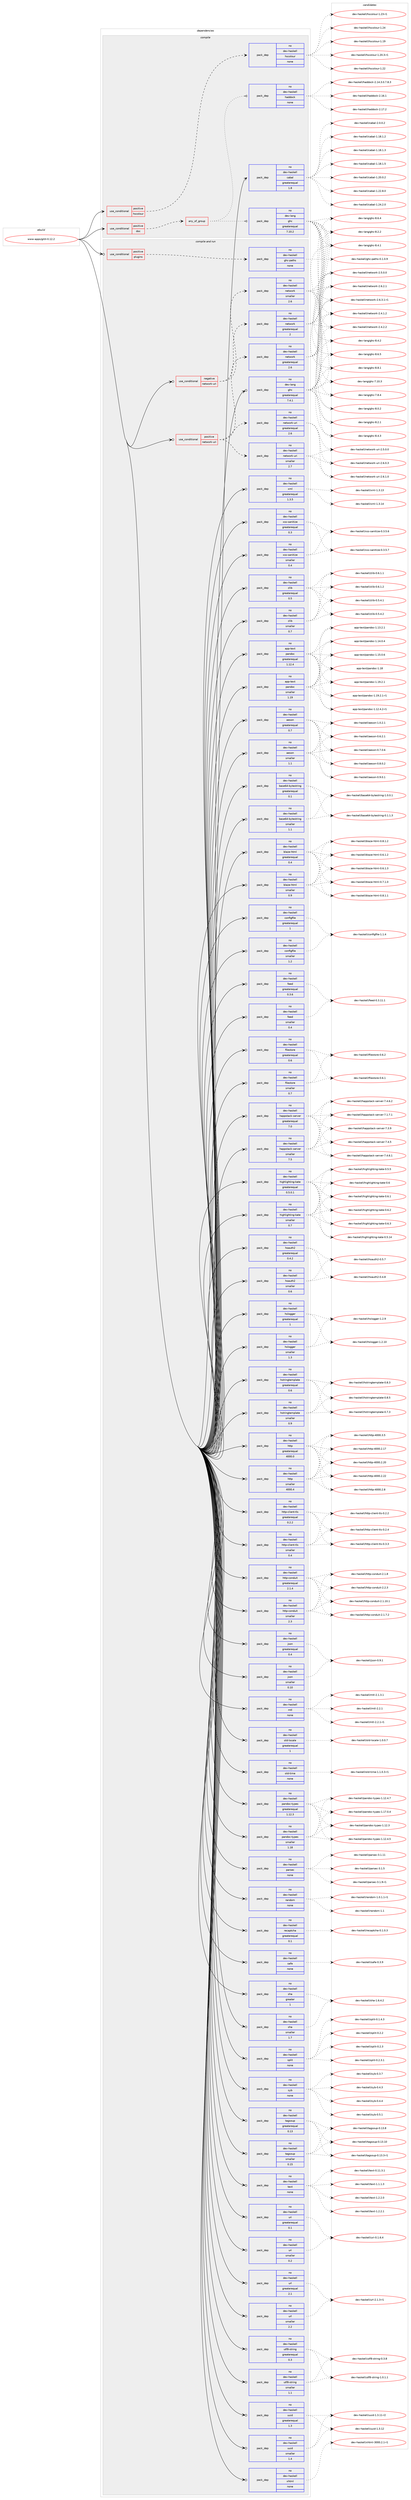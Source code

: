 digraph prolog {

# *************
# Graph options
# *************

newrank=true;
concentrate=true;
compound=true;
graph [rankdir=LR,fontname=Helvetica,fontsize=10,ranksep=1.5];#, ranksep=2.5, nodesep=0.2];
edge  [arrowhead=vee];
node  [fontname=Helvetica,fontsize=10];

# **********
# The ebuild
# **********

subgraph cluster_leftcol {
color=gray;
rank=same;
label=<<i>ebuild</i>>;
id [label="www-apps/gitit-0.12.2", color=red, width=4, href="../www-apps/gitit-0.12.2.svg"];
}

# ****************
# The dependencies
# ****************

subgraph cluster_midcol {
color=gray;
label=<<i>dependencies</i>>;
subgraph cluster_compile {
fillcolor="#eeeeee";
style=filled;
label=<<i>compile</i>>;
subgraph cond216708 {
dependency903856 [label=<<TABLE BORDER="0" CELLBORDER="1" CELLSPACING="0" CELLPADDING="4"><TR><TD ROWSPAN="3" CELLPADDING="10">use_conditional</TD></TR><TR><TD>positive</TD></TR><TR><TD>doc</TD></TR></TABLE>>, shape=none, color=red];
subgraph any15707 {
dependency903857 [label=<<TABLE BORDER="0" CELLBORDER="1" CELLSPACING="0" CELLPADDING="4"><TR><TD CELLPADDING="10">any_of_group</TD></TR></TABLE>>, shape=none, color=red];subgraph pack670873 {
dependency903858 [label=<<TABLE BORDER="0" CELLBORDER="1" CELLSPACING="0" CELLPADDING="4" WIDTH="220"><TR><TD ROWSPAN="6" CELLPADDING="30">pack_dep</TD></TR><TR><TD WIDTH="110">no</TD></TR><TR><TD>dev-haskell</TD></TR><TR><TD>haddock</TD></TR><TR><TD>none</TD></TR><TR><TD></TD></TR></TABLE>>, shape=none, color=blue];
}
dependency903857:e -> dependency903858:w [weight=20,style="dotted",arrowhead="oinv"];
subgraph pack670874 {
dependency903859 [label=<<TABLE BORDER="0" CELLBORDER="1" CELLSPACING="0" CELLPADDING="4" WIDTH="220"><TR><TD ROWSPAN="6" CELLPADDING="30">pack_dep</TD></TR><TR><TD WIDTH="110">no</TD></TR><TR><TD>dev-lang</TD></TR><TR><TD>ghc</TD></TR><TR><TD>greaterequal</TD></TR><TR><TD>7.10.2</TD></TR></TABLE>>, shape=none, color=blue];
}
dependency903857:e -> dependency903859:w [weight=20,style="dotted",arrowhead="oinv"];
}
dependency903856:e -> dependency903857:w [weight=20,style="dashed",arrowhead="vee"];
}
id:e -> dependency903856:w [weight=20,style="solid",arrowhead="vee"];
subgraph cond216709 {
dependency903860 [label=<<TABLE BORDER="0" CELLBORDER="1" CELLSPACING="0" CELLPADDING="4"><TR><TD ROWSPAN="3" CELLPADDING="10">use_conditional</TD></TR><TR><TD>positive</TD></TR><TR><TD>hscolour</TD></TR></TABLE>>, shape=none, color=red];
subgraph pack670875 {
dependency903861 [label=<<TABLE BORDER="0" CELLBORDER="1" CELLSPACING="0" CELLPADDING="4" WIDTH="220"><TR><TD ROWSPAN="6" CELLPADDING="30">pack_dep</TD></TR><TR><TD WIDTH="110">no</TD></TR><TR><TD>dev-haskell</TD></TR><TR><TD>hscolour</TD></TR><TR><TD>none</TD></TR><TR><TD></TD></TR></TABLE>>, shape=none, color=blue];
}
dependency903860:e -> dependency903861:w [weight=20,style="dashed",arrowhead="vee"];
}
id:e -> dependency903860:w [weight=20,style="solid",arrowhead="vee"];
subgraph pack670876 {
dependency903862 [label=<<TABLE BORDER="0" CELLBORDER="1" CELLSPACING="0" CELLPADDING="4" WIDTH="220"><TR><TD ROWSPAN="6" CELLPADDING="30">pack_dep</TD></TR><TR><TD WIDTH="110">no</TD></TR><TR><TD>dev-haskell</TD></TR><TR><TD>cabal</TD></TR><TR><TD>greaterequal</TD></TR><TR><TD>1.8</TD></TR></TABLE>>, shape=none, color=blue];
}
id:e -> dependency903862:w [weight=20,style="solid",arrowhead="vee"];
}
subgraph cluster_compileandrun {
fillcolor="#eeeeee";
style=filled;
label=<<i>compile and run</i>>;
subgraph cond216710 {
dependency903863 [label=<<TABLE BORDER="0" CELLBORDER="1" CELLSPACING="0" CELLPADDING="4"><TR><TD ROWSPAN="3" CELLPADDING="10">use_conditional</TD></TR><TR><TD>negative</TD></TR><TR><TD>network-uri</TD></TR></TABLE>>, shape=none, color=red];
subgraph pack670877 {
dependency903864 [label=<<TABLE BORDER="0" CELLBORDER="1" CELLSPACING="0" CELLPADDING="4" WIDTH="220"><TR><TD ROWSPAN="6" CELLPADDING="30">pack_dep</TD></TR><TR><TD WIDTH="110">no</TD></TR><TR><TD>dev-haskell</TD></TR><TR><TD>network</TD></TR><TR><TD>greaterequal</TD></TR><TR><TD>2</TD></TR></TABLE>>, shape=none, color=blue];
}
dependency903863:e -> dependency903864:w [weight=20,style="dashed",arrowhead="vee"];
subgraph pack670878 {
dependency903865 [label=<<TABLE BORDER="0" CELLBORDER="1" CELLSPACING="0" CELLPADDING="4" WIDTH="220"><TR><TD ROWSPAN="6" CELLPADDING="30">pack_dep</TD></TR><TR><TD WIDTH="110">no</TD></TR><TR><TD>dev-haskell</TD></TR><TR><TD>network</TD></TR><TR><TD>smaller</TD></TR><TR><TD>2.6</TD></TR></TABLE>>, shape=none, color=blue];
}
dependency903863:e -> dependency903865:w [weight=20,style="dashed",arrowhead="vee"];
}
id:e -> dependency903863:w [weight=20,style="solid",arrowhead="odotvee"];
subgraph cond216711 {
dependency903866 [label=<<TABLE BORDER="0" CELLBORDER="1" CELLSPACING="0" CELLPADDING="4"><TR><TD ROWSPAN="3" CELLPADDING="10">use_conditional</TD></TR><TR><TD>positive</TD></TR><TR><TD>network-uri</TD></TR></TABLE>>, shape=none, color=red];
subgraph pack670879 {
dependency903867 [label=<<TABLE BORDER="0" CELLBORDER="1" CELLSPACING="0" CELLPADDING="4" WIDTH="220"><TR><TD ROWSPAN="6" CELLPADDING="30">pack_dep</TD></TR><TR><TD WIDTH="110">no</TD></TR><TR><TD>dev-haskell</TD></TR><TR><TD>network</TD></TR><TR><TD>greaterequal</TD></TR><TR><TD>2.6</TD></TR></TABLE>>, shape=none, color=blue];
}
dependency903866:e -> dependency903867:w [weight=20,style="dashed",arrowhead="vee"];
subgraph pack670880 {
dependency903868 [label=<<TABLE BORDER="0" CELLBORDER="1" CELLSPACING="0" CELLPADDING="4" WIDTH="220"><TR><TD ROWSPAN="6" CELLPADDING="30">pack_dep</TD></TR><TR><TD WIDTH="110">no</TD></TR><TR><TD>dev-haskell</TD></TR><TR><TD>network-uri</TD></TR><TR><TD>greaterequal</TD></TR><TR><TD>2.6</TD></TR></TABLE>>, shape=none, color=blue];
}
dependency903866:e -> dependency903868:w [weight=20,style="dashed",arrowhead="vee"];
subgraph pack670881 {
dependency903869 [label=<<TABLE BORDER="0" CELLBORDER="1" CELLSPACING="0" CELLPADDING="4" WIDTH="220"><TR><TD ROWSPAN="6" CELLPADDING="30">pack_dep</TD></TR><TR><TD WIDTH="110">no</TD></TR><TR><TD>dev-haskell</TD></TR><TR><TD>network-uri</TD></TR><TR><TD>smaller</TD></TR><TR><TD>2.7</TD></TR></TABLE>>, shape=none, color=blue];
}
dependency903866:e -> dependency903869:w [weight=20,style="dashed",arrowhead="vee"];
}
id:e -> dependency903866:w [weight=20,style="solid",arrowhead="odotvee"];
subgraph cond216712 {
dependency903870 [label=<<TABLE BORDER="0" CELLBORDER="1" CELLSPACING="0" CELLPADDING="4"><TR><TD ROWSPAN="3" CELLPADDING="10">use_conditional</TD></TR><TR><TD>positive</TD></TR><TR><TD>plugins</TD></TR></TABLE>>, shape=none, color=red];
subgraph pack670882 {
dependency903871 [label=<<TABLE BORDER="0" CELLBORDER="1" CELLSPACING="0" CELLPADDING="4" WIDTH="220"><TR><TD ROWSPAN="6" CELLPADDING="30">pack_dep</TD></TR><TR><TD WIDTH="110">no</TD></TR><TR><TD>dev-haskell</TD></TR><TR><TD>ghc-paths</TD></TR><TR><TD>none</TD></TR><TR><TD></TD></TR></TABLE>>, shape=none, color=blue];
}
dependency903870:e -> dependency903871:w [weight=20,style="dashed",arrowhead="vee"];
}
id:e -> dependency903870:w [weight=20,style="solid",arrowhead="odotvee"];
subgraph pack670883 {
dependency903872 [label=<<TABLE BORDER="0" CELLBORDER="1" CELLSPACING="0" CELLPADDING="4" WIDTH="220"><TR><TD ROWSPAN="6" CELLPADDING="30">pack_dep</TD></TR><TR><TD WIDTH="110">no</TD></TR><TR><TD>app-text</TD></TR><TR><TD>pandoc</TD></TR><TR><TD>greaterequal</TD></TR><TR><TD>1.12.4</TD></TR></TABLE>>, shape=none, color=blue];
}
id:e -> dependency903872:w [weight=20,style="solid",arrowhead="odotvee"];
subgraph pack670884 {
dependency903873 [label=<<TABLE BORDER="0" CELLBORDER="1" CELLSPACING="0" CELLPADDING="4" WIDTH="220"><TR><TD ROWSPAN="6" CELLPADDING="30">pack_dep</TD></TR><TR><TD WIDTH="110">no</TD></TR><TR><TD>app-text</TD></TR><TR><TD>pandoc</TD></TR><TR><TD>smaller</TD></TR><TR><TD>1.19</TD></TR></TABLE>>, shape=none, color=blue];
}
id:e -> dependency903873:w [weight=20,style="solid",arrowhead="odotvee"];
subgraph pack670885 {
dependency903874 [label=<<TABLE BORDER="0" CELLBORDER="1" CELLSPACING="0" CELLPADDING="4" WIDTH="220"><TR><TD ROWSPAN="6" CELLPADDING="30">pack_dep</TD></TR><TR><TD WIDTH="110">no</TD></TR><TR><TD>dev-haskell</TD></TR><TR><TD>aeson</TD></TR><TR><TD>greaterequal</TD></TR><TR><TD>0.7</TD></TR></TABLE>>, shape=none, color=blue];
}
id:e -> dependency903874:w [weight=20,style="solid",arrowhead="odotvee"];
subgraph pack670886 {
dependency903875 [label=<<TABLE BORDER="0" CELLBORDER="1" CELLSPACING="0" CELLPADDING="4" WIDTH="220"><TR><TD ROWSPAN="6" CELLPADDING="30">pack_dep</TD></TR><TR><TD WIDTH="110">no</TD></TR><TR><TD>dev-haskell</TD></TR><TR><TD>aeson</TD></TR><TR><TD>smaller</TD></TR><TR><TD>1.1</TD></TR></TABLE>>, shape=none, color=blue];
}
id:e -> dependency903875:w [weight=20,style="solid",arrowhead="odotvee"];
subgraph pack670887 {
dependency903876 [label=<<TABLE BORDER="0" CELLBORDER="1" CELLSPACING="0" CELLPADDING="4" WIDTH="220"><TR><TD ROWSPAN="6" CELLPADDING="30">pack_dep</TD></TR><TR><TD WIDTH="110">no</TD></TR><TR><TD>dev-haskell</TD></TR><TR><TD>base64-bytestring</TD></TR><TR><TD>greaterequal</TD></TR><TR><TD>0.1</TD></TR></TABLE>>, shape=none, color=blue];
}
id:e -> dependency903876:w [weight=20,style="solid",arrowhead="odotvee"];
subgraph pack670888 {
dependency903877 [label=<<TABLE BORDER="0" CELLBORDER="1" CELLSPACING="0" CELLPADDING="4" WIDTH="220"><TR><TD ROWSPAN="6" CELLPADDING="30">pack_dep</TD></TR><TR><TD WIDTH="110">no</TD></TR><TR><TD>dev-haskell</TD></TR><TR><TD>base64-bytestring</TD></TR><TR><TD>smaller</TD></TR><TR><TD>1.1</TD></TR></TABLE>>, shape=none, color=blue];
}
id:e -> dependency903877:w [weight=20,style="solid",arrowhead="odotvee"];
subgraph pack670889 {
dependency903878 [label=<<TABLE BORDER="0" CELLBORDER="1" CELLSPACING="0" CELLPADDING="4" WIDTH="220"><TR><TD ROWSPAN="6" CELLPADDING="30">pack_dep</TD></TR><TR><TD WIDTH="110">no</TD></TR><TR><TD>dev-haskell</TD></TR><TR><TD>blaze-html</TD></TR><TR><TD>greaterequal</TD></TR><TR><TD>0.4</TD></TR></TABLE>>, shape=none, color=blue];
}
id:e -> dependency903878:w [weight=20,style="solid",arrowhead="odotvee"];
subgraph pack670890 {
dependency903879 [label=<<TABLE BORDER="0" CELLBORDER="1" CELLSPACING="0" CELLPADDING="4" WIDTH="220"><TR><TD ROWSPAN="6" CELLPADDING="30">pack_dep</TD></TR><TR><TD WIDTH="110">no</TD></TR><TR><TD>dev-haskell</TD></TR><TR><TD>blaze-html</TD></TR><TR><TD>smaller</TD></TR><TR><TD>0.9</TD></TR></TABLE>>, shape=none, color=blue];
}
id:e -> dependency903879:w [weight=20,style="solid",arrowhead="odotvee"];
subgraph pack670891 {
dependency903880 [label=<<TABLE BORDER="0" CELLBORDER="1" CELLSPACING="0" CELLPADDING="4" WIDTH="220"><TR><TD ROWSPAN="6" CELLPADDING="30">pack_dep</TD></TR><TR><TD WIDTH="110">no</TD></TR><TR><TD>dev-haskell</TD></TR><TR><TD>configfile</TD></TR><TR><TD>greaterequal</TD></TR><TR><TD>1</TD></TR></TABLE>>, shape=none, color=blue];
}
id:e -> dependency903880:w [weight=20,style="solid",arrowhead="odotvee"];
subgraph pack670892 {
dependency903881 [label=<<TABLE BORDER="0" CELLBORDER="1" CELLSPACING="0" CELLPADDING="4" WIDTH="220"><TR><TD ROWSPAN="6" CELLPADDING="30">pack_dep</TD></TR><TR><TD WIDTH="110">no</TD></TR><TR><TD>dev-haskell</TD></TR><TR><TD>configfile</TD></TR><TR><TD>smaller</TD></TR><TR><TD>1.2</TD></TR></TABLE>>, shape=none, color=blue];
}
id:e -> dependency903881:w [weight=20,style="solid",arrowhead="odotvee"];
subgraph pack670893 {
dependency903882 [label=<<TABLE BORDER="0" CELLBORDER="1" CELLSPACING="0" CELLPADDING="4" WIDTH="220"><TR><TD ROWSPAN="6" CELLPADDING="30">pack_dep</TD></TR><TR><TD WIDTH="110">no</TD></TR><TR><TD>dev-haskell</TD></TR><TR><TD>feed</TD></TR><TR><TD>greaterequal</TD></TR><TR><TD>0.3.6</TD></TR></TABLE>>, shape=none, color=blue];
}
id:e -> dependency903882:w [weight=20,style="solid",arrowhead="odotvee"];
subgraph pack670894 {
dependency903883 [label=<<TABLE BORDER="0" CELLBORDER="1" CELLSPACING="0" CELLPADDING="4" WIDTH="220"><TR><TD ROWSPAN="6" CELLPADDING="30">pack_dep</TD></TR><TR><TD WIDTH="110">no</TD></TR><TR><TD>dev-haskell</TD></TR><TR><TD>feed</TD></TR><TR><TD>smaller</TD></TR><TR><TD>0.4</TD></TR></TABLE>>, shape=none, color=blue];
}
id:e -> dependency903883:w [weight=20,style="solid",arrowhead="odotvee"];
subgraph pack670895 {
dependency903884 [label=<<TABLE BORDER="0" CELLBORDER="1" CELLSPACING="0" CELLPADDING="4" WIDTH="220"><TR><TD ROWSPAN="6" CELLPADDING="30">pack_dep</TD></TR><TR><TD WIDTH="110">no</TD></TR><TR><TD>dev-haskell</TD></TR><TR><TD>filestore</TD></TR><TR><TD>greaterequal</TD></TR><TR><TD>0.6</TD></TR></TABLE>>, shape=none, color=blue];
}
id:e -> dependency903884:w [weight=20,style="solid",arrowhead="odotvee"];
subgraph pack670896 {
dependency903885 [label=<<TABLE BORDER="0" CELLBORDER="1" CELLSPACING="0" CELLPADDING="4" WIDTH="220"><TR><TD ROWSPAN="6" CELLPADDING="30">pack_dep</TD></TR><TR><TD WIDTH="110">no</TD></TR><TR><TD>dev-haskell</TD></TR><TR><TD>filestore</TD></TR><TR><TD>smaller</TD></TR><TR><TD>0.7</TD></TR></TABLE>>, shape=none, color=blue];
}
id:e -> dependency903885:w [weight=20,style="solid",arrowhead="odotvee"];
subgraph pack670897 {
dependency903886 [label=<<TABLE BORDER="0" CELLBORDER="1" CELLSPACING="0" CELLPADDING="4" WIDTH="220"><TR><TD ROWSPAN="6" CELLPADDING="30">pack_dep</TD></TR><TR><TD WIDTH="110">no</TD></TR><TR><TD>dev-haskell</TD></TR><TR><TD>happstack-server</TD></TR><TR><TD>greaterequal</TD></TR><TR><TD>7.0</TD></TR></TABLE>>, shape=none, color=blue];
}
id:e -> dependency903886:w [weight=20,style="solid",arrowhead="odotvee"];
subgraph pack670898 {
dependency903887 [label=<<TABLE BORDER="0" CELLBORDER="1" CELLSPACING="0" CELLPADDING="4" WIDTH="220"><TR><TD ROWSPAN="6" CELLPADDING="30">pack_dep</TD></TR><TR><TD WIDTH="110">no</TD></TR><TR><TD>dev-haskell</TD></TR><TR><TD>happstack-server</TD></TR><TR><TD>smaller</TD></TR><TR><TD>7.5</TD></TR></TABLE>>, shape=none, color=blue];
}
id:e -> dependency903887:w [weight=20,style="solid",arrowhead="odotvee"];
subgraph pack670899 {
dependency903888 [label=<<TABLE BORDER="0" CELLBORDER="1" CELLSPACING="0" CELLPADDING="4" WIDTH="220"><TR><TD ROWSPAN="6" CELLPADDING="30">pack_dep</TD></TR><TR><TD WIDTH="110">no</TD></TR><TR><TD>dev-haskell</TD></TR><TR><TD>highlighting-kate</TD></TR><TR><TD>greaterequal</TD></TR><TR><TD>0.5.0.1</TD></TR></TABLE>>, shape=none, color=blue];
}
id:e -> dependency903888:w [weight=20,style="solid",arrowhead="odotvee"];
subgraph pack670900 {
dependency903889 [label=<<TABLE BORDER="0" CELLBORDER="1" CELLSPACING="0" CELLPADDING="4" WIDTH="220"><TR><TD ROWSPAN="6" CELLPADDING="30">pack_dep</TD></TR><TR><TD WIDTH="110">no</TD></TR><TR><TD>dev-haskell</TD></TR><TR><TD>highlighting-kate</TD></TR><TR><TD>smaller</TD></TR><TR><TD>0.7</TD></TR></TABLE>>, shape=none, color=blue];
}
id:e -> dependency903889:w [weight=20,style="solid",arrowhead="odotvee"];
subgraph pack670901 {
dependency903890 [label=<<TABLE BORDER="0" CELLBORDER="1" CELLSPACING="0" CELLPADDING="4" WIDTH="220"><TR><TD ROWSPAN="6" CELLPADDING="30">pack_dep</TD></TR><TR><TD WIDTH="110">no</TD></TR><TR><TD>dev-haskell</TD></TR><TR><TD>hoauth2</TD></TR><TR><TD>greaterequal</TD></TR><TR><TD>0.4.2</TD></TR></TABLE>>, shape=none, color=blue];
}
id:e -> dependency903890:w [weight=20,style="solid",arrowhead="odotvee"];
subgraph pack670902 {
dependency903891 [label=<<TABLE BORDER="0" CELLBORDER="1" CELLSPACING="0" CELLPADDING="4" WIDTH="220"><TR><TD ROWSPAN="6" CELLPADDING="30">pack_dep</TD></TR><TR><TD WIDTH="110">no</TD></TR><TR><TD>dev-haskell</TD></TR><TR><TD>hoauth2</TD></TR><TR><TD>smaller</TD></TR><TR><TD>0.6</TD></TR></TABLE>>, shape=none, color=blue];
}
id:e -> dependency903891:w [weight=20,style="solid",arrowhead="odotvee"];
subgraph pack670903 {
dependency903892 [label=<<TABLE BORDER="0" CELLBORDER="1" CELLSPACING="0" CELLPADDING="4" WIDTH="220"><TR><TD ROWSPAN="6" CELLPADDING="30">pack_dep</TD></TR><TR><TD WIDTH="110">no</TD></TR><TR><TD>dev-haskell</TD></TR><TR><TD>hslogger</TD></TR><TR><TD>greaterequal</TD></TR><TR><TD>1</TD></TR></TABLE>>, shape=none, color=blue];
}
id:e -> dependency903892:w [weight=20,style="solid",arrowhead="odotvee"];
subgraph pack670904 {
dependency903893 [label=<<TABLE BORDER="0" CELLBORDER="1" CELLSPACING="0" CELLPADDING="4" WIDTH="220"><TR><TD ROWSPAN="6" CELLPADDING="30">pack_dep</TD></TR><TR><TD WIDTH="110">no</TD></TR><TR><TD>dev-haskell</TD></TR><TR><TD>hslogger</TD></TR><TR><TD>smaller</TD></TR><TR><TD>1.3</TD></TR></TABLE>>, shape=none, color=blue];
}
id:e -> dependency903893:w [weight=20,style="solid",arrowhead="odotvee"];
subgraph pack670905 {
dependency903894 [label=<<TABLE BORDER="0" CELLBORDER="1" CELLSPACING="0" CELLPADDING="4" WIDTH="220"><TR><TD ROWSPAN="6" CELLPADDING="30">pack_dep</TD></TR><TR><TD WIDTH="110">no</TD></TR><TR><TD>dev-haskell</TD></TR><TR><TD>hstringtemplate</TD></TR><TR><TD>greaterequal</TD></TR><TR><TD>0.6</TD></TR></TABLE>>, shape=none, color=blue];
}
id:e -> dependency903894:w [weight=20,style="solid",arrowhead="odotvee"];
subgraph pack670906 {
dependency903895 [label=<<TABLE BORDER="0" CELLBORDER="1" CELLSPACING="0" CELLPADDING="4" WIDTH="220"><TR><TD ROWSPAN="6" CELLPADDING="30">pack_dep</TD></TR><TR><TD WIDTH="110">no</TD></TR><TR><TD>dev-haskell</TD></TR><TR><TD>hstringtemplate</TD></TR><TR><TD>smaller</TD></TR><TR><TD>0.9</TD></TR></TABLE>>, shape=none, color=blue];
}
id:e -> dependency903895:w [weight=20,style="solid",arrowhead="odotvee"];
subgraph pack670907 {
dependency903896 [label=<<TABLE BORDER="0" CELLBORDER="1" CELLSPACING="0" CELLPADDING="4" WIDTH="220"><TR><TD ROWSPAN="6" CELLPADDING="30">pack_dep</TD></TR><TR><TD WIDTH="110">no</TD></TR><TR><TD>dev-haskell</TD></TR><TR><TD>http</TD></TR><TR><TD>greaterequal</TD></TR><TR><TD>4000.0</TD></TR></TABLE>>, shape=none, color=blue];
}
id:e -> dependency903896:w [weight=20,style="solid",arrowhead="odotvee"];
subgraph pack670908 {
dependency903897 [label=<<TABLE BORDER="0" CELLBORDER="1" CELLSPACING="0" CELLPADDING="4" WIDTH="220"><TR><TD ROWSPAN="6" CELLPADDING="30">pack_dep</TD></TR><TR><TD WIDTH="110">no</TD></TR><TR><TD>dev-haskell</TD></TR><TR><TD>http</TD></TR><TR><TD>smaller</TD></TR><TR><TD>4000.4</TD></TR></TABLE>>, shape=none, color=blue];
}
id:e -> dependency903897:w [weight=20,style="solid",arrowhead="odotvee"];
subgraph pack670909 {
dependency903898 [label=<<TABLE BORDER="0" CELLBORDER="1" CELLSPACING="0" CELLPADDING="4" WIDTH="220"><TR><TD ROWSPAN="6" CELLPADDING="30">pack_dep</TD></TR><TR><TD WIDTH="110">no</TD></TR><TR><TD>dev-haskell</TD></TR><TR><TD>http-client-tls</TD></TR><TR><TD>greaterequal</TD></TR><TR><TD>0.2.2</TD></TR></TABLE>>, shape=none, color=blue];
}
id:e -> dependency903898:w [weight=20,style="solid",arrowhead="odotvee"];
subgraph pack670910 {
dependency903899 [label=<<TABLE BORDER="0" CELLBORDER="1" CELLSPACING="0" CELLPADDING="4" WIDTH="220"><TR><TD ROWSPAN="6" CELLPADDING="30">pack_dep</TD></TR><TR><TD WIDTH="110">no</TD></TR><TR><TD>dev-haskell</TD></TR><TR><TD>http-client-tls</TD></TR><TR><TD>smaller</TD></TR><TR><TD>0.4</TD></TR></TABLE>>, shape=none, color=blue];
}
id:e -> dependency903899:w [weight=20,style="solid",arrowhead="odotvee"];
subgraph pack670911 {
dependency903900 [label=<<TABLE BORDER="0" CELLBORDER="1" CELLSPACING="0" CELLPADDING="4" WIDTH="220"><TR><TD ROWSPAN="6" CELLPADDING="30">pack_dep</TD></TR><TR><TD WIDTH="110">no</TD></TR><TR><TD>dev-haskell</TD></TR><TR><TD>http-conduit</TD></TR><TR><TD>greaterequal</TD></TR><TR><TD>2.1.4</TD></TR></TABLE>>, shape=none, color=blue];
}
id:e -> dependency903900:w [weight=20,style="solid",arrowhead="odotvee"];
subgraph pack670912 {
dependency903901 [label=<<TABLE BORDER="0" CELLBORDER="1" CELLSPACING="0" CELLPADDING="4" WIDTH="220"><TR><TD ROWSPAN="6" CELLPADDING="30">pack_dep</TD></TR><TR><TD WIDTH="110">no</TD></TR><TR><TD>dev-haskell</TD></TR><TR><TD>http-conduit</TD></TR><TR><TD>smaller</TD></TR><TR><TD>2.3</TD></TR></TABLE>>, shape=none, color=blue];
}
id:e -> dependency903901:w [weight=20,style="solid",arrowhead="odotvee"];
subgraph pack670913 {
dependency903902 [label=<<TABLE BORDER="0" CELLBORDER="1" CELLSPACING="0" CELLPADDING="4" WIDTH="220"><TR><TD ROWSPAN="6" CELLPADDING="30">pack_dep</TD></TR><TR><TD WIDTH="110">no</TD></TR><TR><TD>dev-haskell</TD></TR><TR><TD>json</TD></TR><TR><TD>greaterequal</TD></TR><TR><TD>0.4</TD></TR></TABLE>>, shape=none, color=blue];
}
id:e -> dependency903902:w [weight=20,style="solid",arrowhead="odotvee"];
subgraph pack670914 {
dependency903903 [label=<<TABLE BORDER="0" CELLBORDER="1" CELLSPACING="0" CELLPADDING="4" WIDTH="220"><TR><TD ROWSPAN="6" CELLPADDING="30">pack_dep</TD></TR><TR><TD WIDTH="110">no</TD></TR><TR><TD>dev-haskell</TD></TR><TR><TD>json</TD></TR><TR><TD>smaller</TD></TR><TR><TD>0.10</TD></TR></TABLE>>, shape=none, color=blue];
}
id:e -> dependency903903:w [weight=20,style="solid",arrowhead="odotvee"];
subgraph pack670915 {
dependency903904 [label=<<TABLE BORDER="0" CELLBORDER="1" CELLSPACING="0" CELLPADDING="4" WIDTH="220"><TR><TD ROWSPAN="6" CELLPADDING="30">pack_dep</TD></TR><TR><TD WIDTH="110">no</TD></TR><TR><TD>dev-haskell</TD></TR><TR><TD>mtl</TD></TR><TR><TD>none</TD></TR><TR><TD></TD></TR></TABLE>>, shape=none, color=blue];
}
id:e -> dependency903904:w [weight=20,style="solid",arrowhead="odotvee"];
subgraph pack670916 {
dependency903905 [label=<<TABLE BORDER="0" CELLBORDER="1" CELLSPACING="0" CELLPADDING="4" WIDTH="220"><TR><TD ROWSPAN="6" CELLPADDING="30">pack_dep</TD></TR><TR><TD WIDTH="110">no</TD></TR><TR><TD>dev-haskell</TD></TR><TR><TD>old-locale</TD></TR><TR><TD>greaterequal</TD></TR><TR><TD>1</TD></TR></TABLE>>, shape=none, color=blue];
}
id:e -> dependency903905:w [weight=20,style="solid",arrowhead="odotvee"];
subgraph pack670917 {
dependency903906 [label=<<TABLE BORDER="0" CELLBORDER="1" CELLSPACING="0" CELLPADDING="4" WIDTH="220"><TR><TD ROWSPAN="6" CELLPADDING="30">pack_dep</TD></TR><TR><TD WIDTH="110">no</TD></TR><TR><TD>dev-haskell</TD></TR><TR><TD>old-time</TD></TR><TR><TD>none</TD></TR><TR><TD></TD></TR></TABLE>>, shape=none, color=blue];
}
id:e -> dependency903906:w [weight=20,style="solid",arrowhead="odotvee"];
subgraph pack670918 {
dependency903907 [label=<<TABLE BORDER="0" CELLBORDER="1" CELLSPACING="0" CELLPADDING="4" WIDTH="220"><TR><TD ROWSPAN="6" CELLPADDING="30">pack_dep</TD></TR><TR><TD WIDTH="110">no</TD></TR><TR><TD>dev-haskell</TD></TR><TR><TD>pandoc-types</TD></TR><TR><TD>greaterequal</TD></TR><TR><TD>1.12.3</TD></TR></TABLE>>, shape=none, color=blue];
}
id:e -> dependency903907:w [weight=20,style="solid",arrowhead="odotvee"];
subgraph pack670919 {
dependency903908 [label=<<TABLE BORDER="0" CELLBORDER="1" CELLSPACING="0" CELLPADDING="4" WIDTH="220"><TR><TD ROWSPAN="6" CELLPADDING="30">pack_dep</TD></TR><TR><TD WIDTH="110">no</TD></TR><TR><TD>dev-haskell</TD></TR><TR><TD>pandoc-types</TD></TR><TR><TD>smaller</TD></TR><TR><TD>1.18</TD></TR></TABLE>>, shape=none, color=blue];
}
id:e -> dependency903908:w [weight=20,style="solid",arrowhead="odotvee"];
subgraph pack670920 {
dependency903909 [label=<<TABLE BORDER="0" CELLBORDER="1" CELLSPACING="0" CELLPADDING="4" WIDTH="220"><TR><TD ROWSPAN="6" CELLPADDING="30">pack_dep</TD></TR><TR><TD WIDTH="110">no</TD></TR><TR><TD>dev-haskell</TD></TR><TR><TD>parsec</TD></TR><TR><TD>none</TD></TR><TR><TD></TD></TR></TABLE>>, shape=none, color=blue];
}
id:e -> dependency903909:w [weight=20,style="solid",arrowhead="odotvee"];
subgraph pack670921 {
dependency903910 [label=<<TABLE BORDER="0" CELLBORDER="1" CELLSPACING="0" CELLPADDING="4" WIDTH="220"><TR><TD ROWSPAN="6" CELLPADDING="30">pack_dep</TD></TR><TR><TD WIDTH="110">no</TD></TR><TR><TD>dev-haskell</TD></TR><TR><TD>random</TD></TR><TR><TD>none</TD></TR><TR><TD></TD></TR></TABLE>>, shape=none, color=blue];
}
id:e -> dependency903910:w [weight=20,style="solid",arrowhead="odotvee"];
subgraph pack670922 {
dependency903911 [label=<<TABLE BORDER="0" CELLBORDER="1" CELLSPACING="0" CELLPADDING="4" WIDTH="220"><TR><TD ROWSPAN="6" CELLPADDING="30">pack_dep</TD></TR><TR><TD WIDTH="110">no</TD></TR><TR><TD>dev-haskell</TD></TR><TR><TD>recaptcha</TD></TR><TR><TD>greaterequal</TD></TR><TR><TD>0.1</TD></TR></TABLE>>, shape=none, color=blue];
}
id:e -> dependency903911:w [weight=20,style="solid",arrowhead="odotvee"];
subgraph pack670923 {
dependency903912 [label=<<TABLE BORDER="0" CELLBORDER="1" CELLSPACING="0" CELLPADDING="4" WIDTH="220"><TR><TD ROWSPAN="6" CELLPADDING="30">pack_dep</TD></TR><TR><TD WIDTH="110">no</TD></TR><TR><TD>dev-haskell</TD></TR><TR><TD>safe</TD></TR><TR><TD>none</TD></TR><TR><TD></TD></TR></TABLE>>, shape=none, color=blue];
}
id:e -> dependency903912:w [weight=20,style="solid",arrowhead="odotvee"];
subgraph pack670924 {
dependency903913 [label=<<TABLE BORDER="0" CELLBORDER="1" CELLSPACING="0" CELLPADDING="4" WIDTH="220"><TR><TD ROWSPAN="6" CELLPADDING="30">pack_dep</TD></TR><TR><TD WIDTH="110">no</TD></TR><TR><TD>dev-haskell</TD></TR><TR><TD>sha</TD></TR><TR><TD>greater</TD></TR><TR><TD>1</TD></TR></TABLE>>, shape=none, color=blue];
}
id:e -> dependency903913:w [weight=20,style="solid",arrowhead="odotvee"];
subgraph pack670925 {
dependency903914 [label=<<TABLE BORDER="0" CELLBORDER="1" CELLSPACING="0" CELLPADDING="4" WIDTH="220"><TR><TD ROWSPAN="6" CELLPADDING="30">pack_dep</TD></TR><TR><TD WIDTH="110">no</TD></TR><TR><TD>dev-haskell</TD></TR><TR><TD>sha</TD></TR><TR><TD>smaller</TD></TR><TR><TD>1.7</TD></TR></TABLE>>, shape=none, color=blue];
}
id:e -> dependency903914:w [weight=20,style="solid",arrowhead="odotvee"];
subgraph pack670926 {
dependency903915 [label=<<TABLE BORDER="0" CELLBORDER="1" CELLSPACING="0" CELLPADDING="4" WIDTH="220"><TR><TD ROWSPAN="6" CELLPADDING="30">pack_dep</TD></TR><TR><TD WIDTH="110">no</TD></TR><TR><TD>dev-haskell</TD></TR><TR><TD>split</TD></TR><TR><TD>none</TD></TR><TR><TD></TD></TR></TABLE>>, shape=none, color=blue];
}
id:e -> dependency903915:w [weight=20,style="solid",arrowhead="odotvee"];
subgraph pack670927 {
dependency903916 [label=<<TABLE BORDER="0" CELLBORDER="1" CELLSPACING="0" CELLPADDING="4" WIDTH="220"><TR><TD ROWSPAN="6" CELLPADDING="30">pack_dep</TD></TR><TR><TD WIDTH="110">no</TD></TR><TR><TD>dev-haskell</TD></TR><TR><TD>syb</TD></TR><TR><TD>none</TD></TR><TR><TD></TD></TR></TABLE>>, shape=none, color=blue];
}
id:e -> dependency903916:w [weight=20,style="solid",arrowhead="odotvee"];
subgraph pack670928 {
dependency903917 [label=<<TABLE BORDER="0" CELLBORDER="1" CELLSPACING="0" CELLPADDING="4" WIDTH="220"><TR><TD ROWSPAN="6" CELLPADDING="30">pack_dep</TD></TR><TR><TD WIDTH="110">no</TD></TR><TR><TD>dev-haskell</TD></TR><TR><TD>tagsoup</TD></TR><TR><TD>greaterequal</TD></TR><TR><TD>0.13</TD></TR></TABLE>>, shape=none, color=blue];
}
id:e -> dependency903917:w [weight=20,style="solid",arrowhead="odotvee"];
subgraph pack670929 {
dependency903918 [label=<<TABLE BORDER="0" CELLBORDER="1" CELLSPACING="0" CELLPADDING="4" WIDTH="220"><TR><TD ROWSPAN="6" CELLPADDING="30">pack_dep</TD></TR><TR><TD WIDTH="110">no</TD></TR><TR><TD>dev-haskell</TD></TR><TR><TD>tagsoup</TD></TR><TR><TD>smaller</TD></TR><TR><TD>0.15</TD></TR></TABLE>>, shape=none, color=blue];
}
id:e -> dependency903918:w [weight=20,style="solid",arrowhead="odotvee"];
subgraph pack670930 {
dependency903919 [label=<<TABLE BORDER="0" CELLBORDER="1" CELLSPACING="0" CELLPADDING="4" WIDTH="220"><TR><TD ROWSPAN="6" CELLPADDING="30">pack_dep</TD></TR><TR><TD WIDTH="110">no</TD></TR><TR><TD>dev-haskell</TD></TR><TR><TD>text</TD></TR><TR><TD>none</TD></TR><TR><TD></TD></TR></TABLE>>, shape=none, color=blue];
}
id:e -> dependency903919:w [weight=20,style="solid",arrowhead="odotvee"];
subgraph pack670931 {
dependency903920 [label=<<TABLE BORDER="0" CELLBORDER="1" CELLSPACING="0" CELLPADDING="4" WIDTH="220"><TR><TD ROWSPAN="6" CELLPADDING="30">pack_dep</TD></TR><TR><TD WIDTH="110">no</TD></TR><TR><TD>dev-haskell</TD></TR><TR><TD>uri</TD></TR><TR><TD>greaterequal</TD></TR><TR><TD>0.1</TD></TR></TABLE>>, shape=none, color=blue];
}
id:e -> dependency903920:w [weight=20,style="solid",arrowhead="odotvee"];
subgraph pack670932 {
dependency903921 [label=<<TABLE BORDER="0" CELLBORDER="1" CELLSPACING="0" CELLPADDING="4" WIDTH="220"><TR><TD ROWSPAN="6" CELLPADDING="30">pack_dep</TD></TR><TR><TD WIDTH="110">no</TD></TR><TR><TD>dev-haskell</TD></TR><TR><TD>uri</TD></TR><TR><TD>smaller</TD></TR><TR><TD>0.2</TD></TR></TABLE>>, shape=none, color=blue];
}
id:e -> dependency903921:w [weight=20,style="solid",arrowhead="odotvee"];
subgraph pack670933 {
dependency903922 [label=<<TABLE BORDER="0" CELLBORDER="1" CELLSPACING="0" CELLPADDING="4" WIDTH="220"><TR><TD ROWSPAN="6" CELLPADDING="30">pack_dep</TD></TR><TR><TD WIDTH="110">no</TD></TR><TR><TD>dev-haskell</TD></TR><TR><TD>url</TD></TR><TR><TD>greaterequal</TD></TR><TR><TD>2.1</TD></TR></TABLE>>, shape=none, color=blue];
}
id:e -> dependency903922:w [weight=20,style="solid",arrowhead="odotvee"];
subgraph pack670934 {
dependency903923 [label=<<TABLE BORDER="0" CELLBORDER="1" CELLSPACING="0" CELLPADDING="4" WIDTH="220"><TR><TD ROWSPAN="6" CELLPADDING="30">pack_dep</TD></TR><TR><TD WIDTH="110">no</TD></TR><TR><TD>dev-haskell</TD></TR><TR><TD>url</TD></TR><TR><TD>smaller</TD></TR><TR><TD>2.2</TD></TR></TABLE>>, shape=none, color=blue];
}
id:e -> dependency903923:w [weight=20,style="solid",arrowhead="odotvee"];
subgraph pack670935 {
dependency903924 [label=<<TABLE BORDER="0" CELLBORDER="1" CELLSPACING="0" CELLPADDING="4" WIDTH="220"><TR><TD ROWSPAN="6" CELLPADDING="30">pack_dep</TD></TR><TR><TD WIDTH="110">no</TD></TR><TR><TD>dev-haskell</TD></TR><TR><TD>utf8-string</TD></TR><TR><TD>greaterequal</TD></TR><TR><TD>0.3</TD></TR></TABLE>>, shape=none, color=blue];
}
id:e -> dependency903924:w [weight=20,style="solid",arrowhead="odotvee"];
subgraph pack670936 {
dependency903925 [label=<<TABLE BORDER="0" CELLBORDER="1" CELLSPACING="0" CELLPADDING="4" WIDTH="220"><TR><TD ROWSPAN="6" CELLPADDING="30">pack_dep</TD></TR><TR><TD WIDTH="110">no</TD></TR><TR><TD>dev-haskell</TD></TR><TR><TD>utf8-string</TD></TR><TR><TD>smaller</TD></TR><TR><TD>1.1</TD></TR></TABLE>>, shape=none, color=blue];
}
id:e -> dependency903925:w [weight=20,style="solid",arrowhead="odotvee"];
subgraph pack670937 {
dependency903926 [label=<<TABLE BORDER="0" CELLBORDER="1" CELLSPACING="0" CELLPADDING="4" WIDTH="220"><TR><TD ROWSPAN="6" CELLPADDING="30">pack_dep</TD></TR><TR><TD WIDTH="110">no</TD></TR><TR><TD>dev-haskell</TD></TR><TR><TD>uuid</TD></TR><TR><TD>greaterequal</TD></TR><TR><TD>1.3</TD></TR></TABLE>>, shape=none, color=blue];
}
id:e -> dependency903926:w [weight=20,style="solid",arrowhead="odotvee"];
subgraph pack670938 {
dependency903927 [label=<<TABLE BORDER="0" CELLBORDER="1" CELLSPACING="0" CELLPADDING="4" WIDTH="220"><TR><TD ROWSPAN="6" CELLPADDING="30">pack_dep</TD></TR><TR><TD WIDTH="110">no</TD></TR><TR><TD>dev-haskell</TD></TR><TR><TD>uuid</TD></TR><TR><TD>smaller</TD></TR><TR><TD>1.4</TD></TR></TABLE>>, shape=none, color=blue];
}
id:e -> dependency903927:w [weight=20,style="solid",arrowhead="odotvee"];
subgraph pack670939 {
dependency903928 [label=<<TABLE BORDER="0" CELLBORDER="1" CELLSPACING="0" CELLPADDING="4" WIDTH="220"><TR><TD ROWSPAN="6" CELLPADDING="30">pack_dep</TD></TR><TR><TD WIDTH="110">no</TD></TR><TR><TD>dev-haskell</TD></TR><TR><TD>xhtml</TD></TR><TR><TD>none</TD></TR><TR><TD></TD></TR></TABLE>>, shape=none, color=blue];
}
id:e -> dependency903928:w [weight=20,style="solid",arrowhead="odotvee"];
subgraph pack670940 {
dependency903929 [label=<<TABLE BORDER="0" CELLBORDER="1" CELLSPACING="0" CELLPADDING="4" WIDTH="220"><TR><TD ROWSPAN="6" CELLPADDING="30">pack_dep</TD></TR><TR><TD WIDTH="110">no</TD></TR><TR><TD>dev-haskell</TD></TR><TR><TD>xml</TD></TR><TR><TD>greaterequal</TD></TR><TR><TD>1.3.5</TD></TR></TABLE>>, shape=none, color=blue];
}
id:e -> dependency903929:w [weight=20,style="solid",arrowhead="odotvee"];
subgraph pack670941 {
dependency903930 [label=<<TABLE BORDER="0" CELLBORDER="1" CELLSPACING="0" CELLPADDING="4" WIDTH="220"><TR><TD ROWSPAN="6" CELLPADDING="30">pack_dep</TD></TR><TR><TD WIDTH="110">no</TD></TR><TR><TD>dev-haskell</TD></TR><TR><TD>xss-sanitize</TD></TR><TR><TD>greaterequal</TD></TR><TR><TD>0.3</TD></TR></TABLE>>, shape=none, color=blue];
}
id:e -> dependency903930:w [weight=20,style="solid",arrowhead="odotvee"];
subgraph pack670942 {
dependency903931 [label=<<TABLE BORDER="0" CELLBORDER="1" CELLSPACING="0" CELLPADDING="4" WIDTH="220"><TR><TD ROWSPAN="6" CELLPADDING="30">pack_dep</TD></TR><TR><TD WIDTH="110">no</TD></TR><TR><TD>dev-haskell</TD></TR><TR><TD>xss-sanitize</TD></TR><TR><TD>smaller</TD></TR><TR><TD>0.4</TD></TR></TABLE>>, shape=none, color=blue];
}
id:e -> dependency903931:w [weight=20,style="solid",arrowhead="odotvee"];
subgraph pack670943 {
dependency903932 [label=<<TABLE BORDER="0" CELLBORDER="1" CELLSPACING="0" CELLPADDING="4" WIDTH="220"><TR><TD ROWSPAN="6" CELLPADDING="30">pack_dep</TD></TR><TR><TD WIDTH="110">no</TD></TR><TR><TD>dev-haskell</TD></TR><TR><TD>zlib</TD></TR><TR><TD>greaterequal</TD></TR><TR><TD>0.5</TD></TR></TABLE>>, shape=none, color=blue];
}
id:e -> dependency903932:w [weight=20,style="solid",arrowhead="odotvee"];
subgraph pack670944 {
dependency903933 [label=<<TABLE BORDER="0" CELLBORDER="1" CELLSPACING="0" CELLPADDING="4" WIDTH="220"><TR><TD ROWSPAN="6" CELLPADDING="30">pack_dep</TD></TR><TR><TD WIDTH="110">no</TD></TR><TR><TD>dev-haskell</TD></TR><TR><TD>zlib</TD></TR><TR><TD>smaller</TD></TR><TR><TD>0.7</TD></TR></TABLE>>, shape=none, color=blue];
}
id:e -> dependency903933:w [weight=20,style="solid",arrowhead="odotvee"];
subgraph pack670945 {
dependency903934 [label=<<TABLE BORDER="0" CELLBORDER="1" CELLSPACING="0" CELLPADDING="4" WIDTH="220"><TR><TD ROWSPAN="6" CELLPADDING="30">pack_dep</TD></TR><TR><TD WIDTH="110">no</TD></TR><TR><TD>dev-lang</TD></TR><TR><TD>ghc</TD></TR><TR><TD>greaterequal</TD></TR><TR><TD>7.4.1</TD></TR></TABLE>>, shape=none, color=blue];
}
id:e -> dependency903934:w [weight=20,style="solid",arrowhead="odotvee"];
}
subgraph cluster_run {
fillcolor="#eeeeee";
style=filled;
label=<<i>run</i>>;
}
}

# **************
# The candidates
# **************

subgraph cluster_choices {
rank=same;
color=gray;
label=<<i>candidates</i>>;

subgraph choice670873 {
color=black;
nodesep=1;
choice1001011184510497115107101108108471049710010011199107455046495246514648465546564651 [label="dev-haskell/haddock-2.14.3.0.7.8.3", color=red, width=4,href="../dev-haskell/haddock-2.14.3.0.7.8.3.svg"];
choice100101118451049711510710110810847104971001001119910745504649544649 [label="dev-haskell/haddock-2.16.1", color=red, width=4,href="../dev-haskell/haddock-2.16.1.svg"];
choice100101118451049711510710110810847104971001001119910745504649554650 [label="dev-haskell/haddock-2.17.2", color=red, width=4,href="../dev-haskell/haddock-2.17.2.svg"];
dependency903858:e -> choice1001011184510497115107101108108471049710010011199107455046495246514648465546564651:w [style=dotted,weight="100"];
dependency903858:e -> choice100101118451049711510710110810847104971001001119910745504649544649:w [style=dotted,weight="100"];
dependency903858:e -> choice100101118451049711510710110810847104971001001119910745504649554650:w [style=dotted,weight="100"];
}
subgraph choice670874 {
color=black;
nodesep=1;
choice1001011184510897110103471031049945554649484651 [label="dev-lang/ghc-7.10.3", color=red, width=4,href="../dev-lang/ghc-7.10.3.svg"];
choice10010111845108971101034710310499455546564652 [label="dev-lang/ghc-7.8.4", color=red, width=4,href="../dev-lang/ghc-7.8.4.svg"];
choice10010111845108971101034710310499455646484650 [label="dev-lang/ghc-8.0.2", color=red, width=4,href="../dev-lang/ghc-8.0.2.svg"];
choice10010111845108971101034710310499455646504649 [label="dev-lang/ghc-8.2.1", color=red, width=4,href="../dev-lang/ghc-8.2.1.svg"];
choice10010111845108971101034710310499455646504650 [label="dev-lang/ghc-8.2.2", color=red, width=4,href="../dev-lang/ghc-8.2.2.svg"];
choice10010111845108971101034710310499455646524649 [label="dev-lang/ghc-8.4.1", color=red, width=4,href="../dev-lang/ghc-8.4.1.svg"];
choice10010111845108971101034710310499455646524650 [label="dev-lang/ghc-8.4.2", color=red, width=4,href="../dev-lang/ghc-8.4.2.svg"];
choice10010111845108971101034710310499455646524651 [label="dev-lang/ghc-8.4.3", color=red, width=4,href="../dev-lang/ghc-8.4.3.svg"];
choice10010111845108971101034710310499455646544652 [label="dev-lang/ghc-8.6.4", color=red, width=4,href="../dev-lang/ghc-8.6.4.svg"];
choice10010111845108971101034710310499455646544653 [label="dev-lang/ghc-8.6.5", color=red, width=4,href="../dev-lang/ghc-8.6.5.svg"];
choice10010111845108971101034710310499455646564649 [label="dev-lang/ghc-8.8.1", color=red, width=4,href="../dev-lang/ghc-8.8.1.svg"];
dependency903859:e -> choice1001011184510897110103471031049945554649484651:w [style=dotted,weight="100"];
dependency903859:e -> choice10010111845108971101034710310499455546564652:w [style=dotted,weight="100"];
dependency903859:e -> choice10010111845108971101034710310499455646484650:w [style=dotted,weight="100"];
dependency903859:e -> choice10010111845108971101034710310499455646504649:w [style=dotted,weight="100"];
dependency903859:e -> choice10010111845108971101034710310499455646504650:w [style=dotted,weight="100"];
dependency903859:e -> choice10010111845108971101034710310499455646524649:w [style=dotted,weight="100"];
dependency903859:e -> choice10010111845108971101034710310499455646524650:w [style=dotted,weight="100"];
dependency903859:e -> choice10010111845108971101034710310499455646524651:w [style=dotted,weight="100"];
dependency903859:e -> choice10010111845108971101034710310499455646544652:w [style=dotted,weight="100"];
dependency903859:e -> choice10010111845108971101034710310499455646544653:w [style=dotted,weight="100"];
dependency903859:e -> choice10010111845108971101034710310499455646564649:w [style=dotted,weight="100"];
}
subgraph choice670875 {
color=black;
nodesep=1;
choice100101118451049711510710110810847104115991111081111171144549464957 [label="dev-haskell/hscolour-1.19", color=red, width=4,href="../dev-haskell/hscolour-1.19.svg"];
choice10010111845104971151071011081084710411599111108111117114454946504846514511449 [label="dev-haskell/hscolour-1.20.3-r1", color=red, width=4,href="../dev-haskell/hscolour-1.20.3-r1.svg"];
choice100101118451049711510710110810847104115991111081111171144549465050 [label="dev-haskell/hscolour-1.22", color=red, width=4,href="../dev-haskell/hscolour-1.22.svg"];
choice1001011184510497115107101108108471041159911110811111711445494650514511449 [label="dev-haskell/hscolour-1.23-r1", color=red, width=4,href="../dev-haskell/hscolour-1.23-r1.svg"];
choice100101118451049711510710110810847104115991111081111171144549465052 [label="dev-haskell/hscolour-1.24", color=red, width=4,href="../dev-haskell/hscolour-1.24.svg"];
dependency903861:e -> choice100101118451049711510710110810847104115991111081111171144549464957:w [style=dotted,weight="100"];
dependency903861:e -> choice10010111845104971151071011081084710411599111108111117114454946504846514511449:w [style=dotted,weight="100"];
dependency903861:e -> choice100101118451049711510710110810847104115991111081111171144549465050:w [style=dotted,weight="100"];
dependency903861:e -> choice1001011184510497115107101108108471041159911110811111711445494650514511449:w [style=dotted,weight="100"];
dependency903861:e -> choice100101118451049711510710110810847104115991111081111171144549465052:w [style=dotted,weight="100"];
}
subgraph choice670876 {
color=black;
nodesep=1;
choice10010111845104971151071011081084799979897108454946495646494650 [label="dev-haskell/cabal-1.18.1.2", color=red, width=4,href="../dev-haskell/cabal-1.18.1.2.svg"];
choice10010111845104971151071011081084799979897108454946495646494651 [label="dev-haskell/cabal-1.18.1.3", color=red, width=4,href="../dev-haskell/cabal-1.18.1.3.svg"];
choice10010111845104971151071011081084799979897108454946495646494653 [label="dev-haskell/cabal-1.18.1.5", color=red, width=4,href="../dev-haskell/cabal-1.18.1.5.svg"];
choice10010111845104971151071011081084799979897108454946504846484650 [label="dev-haskell/cabal-1.20.0.2", color=red, width=4,href="../dev-haskell/cabal-1.20.0.2.svg"];
choice10010111845104971151071011081084799979897108454946505046564648 [label="dev-haskell/cabal-1.22.8.0", color=red, width=4,href="../dev-haskell/cabal-1.22.8.0.svg"];
choice10010111845104971151071011081084799979897108454946505246504648 [label="dev-haskell/cabal-1.24.2.0", color=red, width=4,href="../dev-haskell/cabal-1.24.2.0.svg"];
choice100101118451049711510710110810847999798971084550464846484650 [label="dev-haskell/cabal-2.0.0.2", color=red, width=4,href="../dev-haskell/cabal-2.0.0.2.svg"];
dependency903862:e -> choice10010111845104971151071011081084799979897108454946495646494650:w [style=dotted,weight="100"];
dependency903862:e -> choice10010111845104971151071011081084799979897108454946495646494651:w [style=dotted,weight="100"];
dependency903862:e -> choice10010111845104971151071011081084799979897108454946495646494653:w [style=dotted,weight="100"];
dependency903862:e -> choice10010111845104971151071011081084799979897108454946504846484650:w [style=dotted,weight="100"];
dependency903862:e -> choice10010111845104971151071011081084799979897108454946505046564648:w [style=dotted,weight="100"];
dependency903862:e -> choice10010111845104971151071011081084799979897108454946505246504648:w [style=dotted,weight="100"];
dependency903862:e -> choice100101118451049711510710110810847999798971084550464846484650:w [style=dotted,weight="100"];
}
subgraph choice670877 {
color=black;
nodesep=1;
choice1001011184510497115107101108108471101011161191111141074550465246494650 [label="dev-haskell/network-2.4.1.2", color=red, width=4,href="../dev-haskell/network-2.4.1.2.svg"];
choice1001011184510497115107101108108471101011161191111141074550465246504650 [label="dev-haskell/network-2.4.2.2", color=red, width=4,href="../dev-haskell/network-2.4.2.2.svg"];
choice1001011184510497115107101108108471101011161191111141074550465346484648 [label="dev-haskell/network-2.5.0.0", color=red, width=4,href="../dev-haskell/network-2.5.0.0.svg"];
choice1001011184510497115107101108108471101011161191111141074550465446504649 [label="dev-haskell/network-2.6.2.1", color=red, width=4,href="../dev-haskell/network-2.6.2.1.svg"];
choice10010111845104971151071011081084711010111611911111410745504654465146494511449 [label="dev-haskell/network-2.6.3.1-r1", color=red, width=4,href="../dev-haskell/network-2.6.3.1-r1.svg"];
dependency903864:e -> choice1001011184510497115107101108108471101011161191111141074550465246494650:w [style=dotted,weight="100"];
dependency903864:e -> choice1001011184510497115107101108108471101011161191111141074550465246504650:w [style=dotted,weight="100"];
dependency903864:e -> choice1001011184510497115107101108108471101011161191111141074550465346484648:w [style=dotted,weight="100"];
dependency903864:e -> choice1001011184510497115107101108108471101011161191111141074550465446504649:w [style=dotted,weight="100"];
dependency903864:e -> choice10010111845104971151071011081084711010111611911111410745504654465146494511449:w [style=dotted,weight="100"];
}
subgraph choice670878 {
color=black;
nodesep=1;
choice1001011184510497115107101108108471101011161191111141074550465246494650 [label="dev-haskell/network-2.4.1.2", color=red, width=4,href="../dev-haskell/network-2.4.1.2.svg"];
choice1001011184510497115107101108108471101011161191111141074550465246504650 [label="dev-haskell/network-2.4.2.2", color=red, width=4,href="../dev-haskell/network-2.4.2.2.svg"];
choice1001011184510497115107101108108471101011161191111141074550465346484648 [label="dev-haskell/network-2.5.0.0", color=red, width=4,href="../dev-haskell/network-2.5.0.0.svg"];
choice1001011184510497115107101108108471101011161191111141074550465446504649 [label="dev-haskell/network-2.6.2.1", color=red, width=4,href="../dev-haskell/network-2.6.2.1.svg"];
choice10010111845104971151071011081084711010111611911111410745504654465146494511449 [label="dev-haskell/network-2.6.3.1-r1", color=red, width=4,href="../dev-haskell/network-2.6.3.1-r1.svg"];
dependency903865:e -> choice1001011184510497115107101108108471101011161191111141074550465246494650:w [style=dotted,weight="100"];
dependency903865:e -> choice1001011184510497115107101108108471101011161191111141074550465246504650:w [style=dotted,weight="100"];
dependency903865:e -> choice1001011184510497115107101108108471101011161191111141074550465346484648:w [style=dotted,weight="100"];
dependency903865:e -> choice1001011184510497115107101108108471101011161191111141074550465446504649:w [style=dotted,weight="100"];
dependency903865:e -> choice10010111845104971151071011081084711010111611911111410745504654465146494511449:w [style=dotted,weight="100"];
}
subgraph choice670879 {
color=black;
nodesep=1;
choice1001011184510497115107101108108471101011161191111141074550465246494650 [label="dev-haskell/network-2.4.1.2", color=red, width=4,href="../dev-haskell/network-2.4.1.2.svg"];
choice1001011184510497115107101108108471101011161191111141074550465246504650 [label="dev-haskell/network-2.4.2.2", color=red, width=4,href="../dev-haskell/network-2.4.2.2.svg"];
choice1001011184510497115107101108108471101011161191111141074550465346484648 [label="dev-haskell/network-2.5.0.0", color=red, width=4,href="../dev-haskell/network-2.5.0.0.svg"];
choice1001011184510497115107101108108471101011161191111141074550465446504649 [label="dev-haskell/network-2.6.2.1", color=red, width=4,href="../dev-haskell/network-2.6.2.1.svg"];
choice10010111845104971151071011081084711010111611911111410745504654465146494511449 [label="dev-haskell/network-2.6.3.1-r1", color=red, width=4,href="../dev-haskell/network-2.6.3.1-r1.svg"];
dependency903867:e -> choice1001011184510497115107101108108471101011161191111141074550465246494650:w [style=dotted,weight="100"];
dependency903867:e -> choice1001011184510497115107101108108471101011161191111141074550465246504650:w [style=dotted,weight="100"];
dependency903867:e -> choice1001011184510497115107101108108471101011161191111141074550465346484648:w [style=dotted,weight="100"];
dependency903867:e -> choice1001011184510497115107101108108471101011161191111141074550465446504649:w [style=dotted,weight="100"];
dependency903867:e -> choice10010111845104971151071011081084711010111611911111410745504654465146494511449:w [style=dotted,weight="100"];
}
subgraph choice670880 {
color=black;
nodesep=1;
choice100101118451049711510710110810847110101116119111114107451171141054550465346484648 [label="dev-haskell/network-uri-2.5.0.0", color=red, width=4,href="../dev-haskell/network-uri-2.5.0.0.svg"];
choice100101118451049711510710110810847110101116119111114107451171141054550465446484651 [label="dev-haskell/network-uri-2.6.0.3", color=red, width=4,href="../dev-haskell/network-uri-2.6.0.3.svg"];
choice100101118451049711510710110810847110101116119111114107451171141054550465446494648 [label="dev-haskell/network-uri-2.6.1.0", color=red, width=4,href="../dev-haskell/network-uri-2.6.1.0.svg"];
dependency903868:e -> choice100101118451049711510710110810847110101116119111114107451171141054550465346484648:w [style=dotted,weight="100"];
dependency903868:e -> choice100101118451049711510710110810847110101116119111114107451171141054550465446484651:w [style=dotted,weight="100"];
dependency903868:e -> choice100101118451049711510710110810847110101116119111114107451171141054550465446494648:w [style=dotted,weight="100"];
}
subgraph choice670881 {
color=black;
nodesep=1;
choice100101118451049711510710110810847110101116119111114107451171141054550465346484648 [label="dev-haskell/network-uri-2.5.0.0", color=red, width=4,href="../dev-haskell/network-uri-2.5.0.0.svg"];
choice100101118451049711510710110810847110101116119111114107451171141054550465446484651 [label="dev-haskell/network-uri-2.6.0.3", color=red, width=4,href="../dev-haskell/network-uri-2.6.0.3.svg"];
choice100101118451049711510710110810847110101116119111114107451171141054550465446494648 [label="dev-haskell/network-uri-2.6.1.0", color=red, width=4,href="../dev-haskell/network-uri-2.6.1.0.svg"];
dependency903869:e -> choice100101118451049711510710110810847110101116119111114107451171141054550465346484648:w [style=dotted,weight="100"];
dependency903869:e -> choice100101118451049711510710110810847110101116119111114107451171141054550465446484651:w [style=dotted,weight="100"];
dependency903869:e -> choice100101118451049711510710110810847110101116119111114107451171141054550465446494648:w [style=dotted,weight="100"];
}
subgraph choice670882 {
color=black;
nodesep=1;
choice1001011184510497115107101108108471031049945112971161041154548464946484657 [label="dev-haskell/ghc-paths-0.1.0.9", color=red, width=4,href="../dev-haskell/ghc-paths-0.1.0.9.svg"];
dependency903871:e -> choice1001011184510497115107101108108471031049945112971161041154548464946484657:w [style=dotted,weight="100"];
}
subgraph choice670883 {
color=black;
nodesep=1;
choice97112112451161011201164711297110100111994549464950465246504511449 [label="app-text/pandoc-1.12.4.2-r1", color=red, width=4,href="../app-text/pandoc-1.12.4.2-r1.svg"];
choice9711211245116101120116471129711010011199454946495146504649 [label="app-text/pandoc-1.13.2.1", color=red, width=4,href="../app-text/pandoc-1.13.2.1.svg"];
choice9711211245116101120116471129711010011199454946495246484652 [label="app-text/pandoc-1.14.0.4", color=red, width=4,href="../app-text/pandoc-1.14.0.4.svg"];
choice9711211245116101120116471129711010011199454946495346484654 [label="app-text/pandoc-1.15.0.6", color=red, width=4,href="../app-text/pandoc-1.15.0.6.svg"];
choice97112112451161011201164711297110100111994549464956 [label="app-text/pandoc-1.18", color=red, width=4,href="../app-text/pandoc-1.18.svg"];
choice9711211245116101120116471129711010011199454946495746504649 [label="app-text/pandoc-1.19.2.1", color=red, width=4,href="../app-text/pandoc-1.19.2.1.svg"];
choice97112112451161011201164711297110100111994549464957465046494511449 [label="app-text/pandoc-1.19.2.1-r1", color=red, width=4,href="../app-text/pandoc-1.19.2.1-r1.svg"];
dependency903872:e -> choice97112112451161011201164711297110100111994549464950465246504511449:w [style=dotted,weight="100"];
dependency903872:e -> choice9711211245116101120116471129711010011199454946495146504649:w [style=dotted,weight="100"];
dependency903872:e -> choice9711211245116101120116471129711010011199454946495246484652:w [style=dotted,weight="100"];
dependency903872:e -> choice9711211245116101120116471129711010011199454946495346484654:w [style=dotted,weight="100"];
dependency903872:e -> choice97112112451161011201164711297110100111994549464956:w [style=dotted,weight="100"];
dependency903872:e -> choice9711211245116101120116471129711010011199454946495746504649:w [style=dotted,weight="100"];
dependency903872:e -> choice97112112451161011201164711297110100111994549464957465046494511449:w [style=dotted,weight="100"];
}
subgraph choice670884 {
color=black;
nodesep=1;
choice97112112451161011201164711297110100111994549464950465246504511449 [label="app-text/pandoc-1.12.4.2-r1", color=red, width=4,href="../app-text/pandoc-1.12.4.2-r1.svg"];
choice9711211245116101120116471129711010011199454946495146504649 [label="app-text/pandoc-1.13.2.1", color=red, width=4,href="../app-text/pandoc-1.13.2.1.svg"];
choice9711211245116101120116471129711010011199454946495246484652 [label="app-text/pandoc-1.14.0.4", color=red, width=4,href="../app-text/pandoc-1.14.0.4.svg"];
choice9711211245116101120116471129711010011199454946495346484654 [label="app-text/pandoc-1.15.0.6", color=red, width=4,href="../app-text/pandoc-1.15.0.6.svg"];
choice97112112451161011201164711297110100111994549464956 [label="app-text/pandoc-1.18", color=red, width=4,href="../app-text/pandoc-1.18.svg"];
choice9711211245116101120116471129711010011199454946495746504649 [label="app-text/pandoc-1.19.2.1", color=red, width=4,href="../app-text/pandoc-1.19.2.1.svg"];
choice97112112451161011201164711297110100111994549464957465046494511449 [label="app-text/pandoc-1.19.2.1-r1", color=red, width=4,href="../app-text/pandoc-1.19.2.1-r1.svg"];
dependency903873:e -> choice97112112451161011201164711297110100111994549464950465246504511449:w [style=dotted,weight="100"];
dependency903873:e -> choice9711211245116101120116471129711010011199454946495146504649:w [style=dotted,weight="100"];
dependency903873:e -> choice9711211245116101120116471129711010011199454946495246484652:w [style=dotted,weight="100"];
dependency903873:e -> choice9711211245116101120116471129711010011199454946495346484654:w [style=dotted,weight="100"];
dependency903873:e -> choice97112112451161011201164711297110100111994549464956:w [style=dotted,weight="100"];
dependency903873:e -> choice9711211245116101120116471129711010011199454946495746504649:w [style=dotted,weight="100"];
dependency903873:e -> choice97112112451161011201164711297110100111994549464957465046494511449:w [style=dotted,weight="100"];
}
subgraph choice670885 {
color=black;
nodesep=1;
choice100101118451049711510710110810847971011151111104548465446504649 [label="dev-haskell/aeson-0.6.2.1", color=red, width=4,href="../dev-haskell/aeson-0.6.2.1.svg"];
choice100101118451049711510710110810847971011151111104548465546484654 [label="dev-haskell/aeson-0.7.0.6", color=red, width=4,href="../dev-haskell/aeson-0.7.0.6.svg"];
choice100101118451049711510710110810847971011151111104548465646484650 [label="dev-haskell/aeson-0.8.0.2", color=red, width=4,href="../dev-haskell/aeson-0.8.0.2.svg"];
choice100101118451049711510710110810847971011151111104548465746484649 [label="dev-haskell/aeson-0.9.0.1", color=red, width=4,href="../dev-haskell/aeson-0.9.0.1.svg"];
choice100101118451049711510710110810847971011151111104549464846504649 [label="dev-haskell/aeson-1.0.2.1", color=red, width=4,href="../dev-haskell/aeson-1.0.2.1.svg"];
dependency903874:e -> choice100101118451049711510710110810847971011151111104548465446504649:w [style=dotted,weight="100"];
dependency903874:e -> choice100101118451049711510710110810847971011151111104548465546484654:w [style=dotted,weight="100"];
dependency903874:e -> choice100101118451049711510710110810847971011151111104548465646484650:w [style=dotted,weight="100"];
dependency903874:e -> choice100101118451049711510710110810847971011151111104548465746484649:w [style=dotted,weight="100"];
dependency903874:e -> choice100101118451049711510710110810847971011151111104549464846504649:w [style=dotted,weight="100"];
}
subgraph choice670886 {
color=black;
nodesep=1;
choice100101118451049711510710110810847971011151111104548465446504649 [label="dev-haskell/aeson-0.6.2.1", color=red, width=4,href="../dev-haskell/aeson-0.6.2.1.svg"];
choice100101118451049711510710110810847971011151111104548465546484654 [label="dev-haskell/aeson-0.7.0.6", color=red, width=4,href="../dev-haskell/aeson-0.7.0.6.svg"];
choice100101118451049711510710110810847971011151111104548465646484650 [label="dev-haskell/aeson-0.8.0.2", color=red, width=4,href="../dev-haskell/aeson-0.8.0.2.svg"];
choice100101118451049711510710110810847971011151111104548465746484649 [label="dev-haskell/aeson-0.9.0.1", color=red, width=4,href="../dev-haskell/aeson-0.9.0.1.svg"];
choice100101118451049711510710110810847971011151111104549464846504649 [label="dev-haskell/aeson-1.0.2.1", color=red, width=4,href="../dev-haskell/aeson-1.0.2.1.svg"];
dependency903875:e -> choice100101118451049711510710110810847971011151111104548465446504649:w [style=dotted,weight="100"];
dependency903875:e -> choice100101118451049711510710110810847971011151111104548465546484654:w [style=dotted,weight="100"];
dependency903875:e -> choice100101118451049711510710110810847971011151111104548465646484650:w [style=dotted,weight="100"];
dependency903875:e -> choice100101118451049711510710110810847971011151111104548465746484649:w [style=dotted,weight="100"];
dependency903875:e -> choice100101118451049711510710110810847971011151111104549464846504649:w [style=dotted,weight="100"];
}
subgraph choice670887 {
color=black;
nodesep=1;
choice1001011184510497115107101108108479897115101545245981211161011151161141051101034548464946494651 [label="dev-haskell/base64-bytestring-0.1.1.3", color=red, width=4,href="../dev-haskell/base64-bytestring-0.1.1.3.svg"];
choice1001011184510497115107101108108479897115101545245981211161011151161141051101034549464846484649 [label="dev-haskell/base64-bytestring-1.0.0.1", color=red, width=4,href="../dev-haskell/base64-bytestring-1.0.0.1.svg"];
dependency903876:e -> choice1001011184510497115107101108108479897115101545245981211161011151161141051101034548464946494651:w [style=dotted,weight="100"];
dependency903876:e -> choice1001011184510497115107101108108479897115101545245981211161011151161141051101034549464846484649:w [style=dotted,weight="100"];
}
subgraph choice670888 {
color=black;
nodesep=1;
choice1001011184510497115107101108108479897115101545245981211161011151161141051101034548464946494651 [label="dev-haskell/base64-bytestring-0.1.1.3", color=red, width=4,href="../dev-haskell/base64-bytestring-0.1.1.3.svg"];
choice1001011184510497115107101108108479897115101545245981211161011151161141051101034549464846484649 [label="dev-haskell/base64-bytestring-1.0.0.1", color=red, width=4,href="../dev-haskell/base64-bytestring-1.0.0.1.svg"];
dependency903877:e -> choice1001011184510497115107101108108479897115101545245981211161011151161141051101034548464946494651:w [style=dotted,weight="100"];
dependency903877:e -> choice1001011184510497115107101108108479897115101545245981211161011151161141051101034549464846484649:w [style=dotted,weight="100"];
}
subgraph choice670889 {
color=black;
nodesep=1;
choice1001011184510497115107101108108479810897122101451041161091084548465446494650 [label="dev-haskell/blaze-html-0.6.1.2", color=red, width=4,href="../dev-haskell/blaze-html-0.6.1.2.svg"];
choice1001011184510497115107101108108479810897122101451041161091084548465446494651 [label="dev-haskell/blaze-html-0.6.1.3", color=red, width=4,href="../dev-haskell/blaze-html-0.6.1.3.svg"];
choice1001011184510497115107101108108479810897122101451041161091084548465546494648 [label="dev-haskell/blaze-html-0.7.1.0", color=red, width=4,href="../dev-haskell/blaze-html-0.7.1.0.svg"];
choice1001011184510497115107101108108479810897122101451041161091084548465646494649 [label="dev-haskell/blaze-html-0.8.1.1", color=red, width=4,href="../dev-haskell/blaze-html-0.8.1.1.svg"];
choice1001011184510497115107101108108479810897122101451041161091084548465646494650 [label="dev-haskell/blaze-html-0.8.1.2", color=red, width=4,href="../dev-haskell/blaze-html-0.8.1.2.svg"];
dependency903878:e -> choice1001011184510497115107101108108479810897122101451041161091084548465446494650:w [style=dotted,weight="100"];
dependency903878:e -> choice1001011184510497115107101108108479810897122101451041161091084548465446494651:w [style=dotted,weight="100"];
dependency903878:e -> choice1001011184510497115107101108108479810897122101451041161091084548465546494648:w [style=dotted,weight="100"];
dependency903878:e -> choice1001011184510497115107101108108479810897122101451041161091084548465646494649:w [style=dotted,weight="100"];
dependency903878:e -> choice1001011184510497115107101108108479810897122101451041161091084548465646494650:w [style=dotted,weight="100"];
}
subgraph choice670890 {
color=black;
nodesep=1;
choice1001011184510497115107101108108479810897122101451041161091084548465446494650 [label="dev-haskell/blaze-html-0.6.1.2", color=red, width=4,href="../dev-haskell/blaze-html-0.6.1.2.svg"];
choice1001011184510497115107101108108479810897122101451041161091084548465446494651 [label="dev-haskell/blaze-html-0.6.1.3", color=red, width=4,href="../dev-haskell/blaze-html-0.6.1.3.svg"];
choice1001011184510497115107101108108479810897122101451041161091084548465546494648 [label="dev-haskell/blaze-html-0.7.1.0", color=red, width=4,href="../dev-haskell/blaze-html-0.7.1.0.svg"];
choice1001011184510497115107101108108479810897122101451041161091084548465646494649 [label="dev-haskell/blaze-html-0.8.1.1", color=red, width=4,href="../dev-haskell/blaze-html-0.8.1.1.svg"];
choice1001011184510497115107101108108479810897122101451041161091084548465646494650 [label="dev-haskell/blaze-html-0.8.1.2", color=red, width=4,href="../dev-haskell/blaze-html-0.8.1.2.svg"];
dependency903879:e -> choice1001011184510497115107101108108479810897122101451041161091084548465446494650:w [style=dotted,weight="100"];
dependency903879:e -> choice1001011184510497115107101108108479810897122101451041161091084548465446494651:w [style=dotted,weight="100"];
dependency903879:e -> choice1001011184510497115107101108108479810897122101451041161091084548465546494648:w [style=dotted,weight="100"];
dependency903879:e -> choice1001011184510497115107101108108479810897122101451041161091084548465646494649:w [style=dotted,weight="100"];
dependency903879:e -> choice1001011184510497115107101108108479810897122101451041161091084548465646494650:w [style=dotted,weight="100"];
}
subgraph choice670891 {
color=black;
nodesep=1;
choice10010111845104971151071011081084799111110102105103102105108101454946494652 [label="dev-haskell/configfile-1.1.4", color=red, width=4,href="../dev-haskell/configfile-1.1.4.svg"];
dependency903880:e -> choice10010111845104971151071011081084799111110102105103102105108101454946494652:w [style=dotted,weight="100"];
}
subgraph choice670892 {
color=black;
nodesep=1;
choice10010111845104971151071011081084799111110102105103102105108101454946494652 [label="dev-haskell/configfile-1.1.4", color=red, width=4,href="../dev-haskell/configfile-1.1.4.svg"];
dependency903881:e -> choice10010111845104971151071011081084799111110102105103102105108101454946494652:w [style=dotted,weight="100"];
}
subgraph choice670893 {
color=black;
nodesep=1;
choice100101118451049711510710110810847102101101100454846514649494649 [label="dev-haskell/feed-0.3.11.1", color=red, width=4,href="../dev-haskell/feed-0.3.11.1.svg"];
dependency903882:e -> choice100101118451049711510710110810847102101101100454846514649494649:w [style=dotted,weight="100"];
}
subgraph choice670894 {
color=black;
nodesep=1;
choice100101118451049711510710110810847102101101100454846514649494649 [label="dev-haskell/feed-0.3.11.1", color=red, width=4,href="../dev-haskell/feed-0.3.11.1.svg"];
dependency903883:e -> choice100101118451049711510710110810847102101101100454846514649494649:w [style=dotted,weight="100"];
}
subgraph choice670895 {
color=black;
nodesep=1;
choice100101118451049711510710110810847102105108101115116111114101454846544649 [label="dev-haskell/filestore-0.6.1", color=red, width=4,href="../dev-haskell/filestore-0.6.1.svg"];
choice100101118451049711510710110810847102105108101115116111114101454846544650 [label="dev-haskell/filestore-0.6.2", color=red, width=4,href="../dev-haskell/filestore-0.6.2.svg"];
dependency903884:e -> choice100101118451049711510710110810847102105108101115116111114101454846544649:w [style=dotted,weight="100"];
dependency903884:e -> choice100101118451049711510710110810847102105108101115116111114101454846544650:w [style=dotted,weight="100"];
}
subgraph choice670896 {
color=black;
nodesep=1;
choice100101118451049711510710110810847102105108101115116111114101454846544649 [label="dev-haskell/filestore-0.6.1", color=red, width=4,href="../dev-haskell/filestore-0.6.1.svg"];
choice100101118451049711510710110810847102105108101115116111114101454846544650 [label="dev-haskell/filestore-0.6.2", color=red, width=4,href="../dev-haskell/filestore-0.6.2.svg"];
dependency903885:e -> choice100101118451049711510710110810847102105108101115116111114101454846544649:w [style=dotted,weight="100"];
dependency903885:e -> choice100101118451049711510710110810847102105108101115116111114101454846544650:w [style=dotted,weight="100"];
}
subgraph choice670897 {
color=black;
nodesep=1;
choice100101118451049711510710110810847104971121121151169799107451151011141181011144555464946554649 [label="dev-haskell/happstack-server-7.1.7.1", color=red, width=4,href="../dev-haskell/happstack-server-7.1.7.1.svg"];
choice10010111845104971151071011081084710497112112115116979910745115101114118101114455546514657 [label="dev-haskell/happstack-server-7.3.9", color=red, width=4,href="../dev-haskell/happstack-server-7.3.9.svg"];
choice10010111845104971151071011081084710497112112115116979910745115101114118101114455546524653 [label="dev-haskell/happstack-server-7.4.5", color=red, width=4,href="../dev-haskell/happstack-server-7.4.5.svg"];
choice100101118451049711510710110810847104971121121151169799107451151011141181011144555465246544649 [label="dev-haskell/happstack-server-7.4.6.1", color=red, width=4,href="../dev-haskell/happstack-server-7.4.6.1.svg"];
choice100101118451049711510710110810847104971121121151169799107451151011141181011144555465246544650 [label="dev-haskell/happstack-server-7.4.6.2", color=red, width=4,href="../dev-haskell/happstack-server-7.4.6.2.svg"];
dependency903886:e -> choice100101118451049711510710110810847104971121121151169799107451151011141181011144555464946554649:w [style=dotted,weight="100"];
dependency903886:e -> choice10010111845104971151071011081084710497112112115116979910745115101114118101114455546514657:w [style=dotted,weight="100"];
dependency903886:e -> choice10010111845104971151071011081084710497112112115116979910745115101114118101114455546524653:w [style=dotted,weight="100"];
dependency903886:e -> choice100101118451049711510710110810847104971121121151169799107451151011141181011144555465246544649:w [style=dotted,weight="100"];
dependency903886:e -> choice100101118451049711510710110810847104971121121151169799107451151011141181011144555465246544650:w [style=dotted,weight="100"];
}
subgraph choice670898 {
color=black;
nodesep=1;
choice100101118451049711510710110810847104971121121151169799107451151011141181011144555464946554649 [label="dev-haskell/happstack-server-7.1.7.1", color=red, width=4,href="../dev-haskell/happstack-server-7.1.7.1.svg"];
choice10010111845104971151071011081084710497112112115116979910745115101114118101114455546514657 [label="dev-haskell/happstack-server-7.3.9", color=red, width=4,href="../dev-haskell/happstack-server-7.3.9.svg"];
choice10010111845104971151071011081084710497112112115116979910745115101114118101114455546524653 [label="dev-haskell/happstack-server-7.4.5", color=red, width=4,href="../dev-haskell/happstack-server-7.4.5.svg"];
choice100101118451049711510710110810847104971121121151169799107451151011141181011144555465246544649 [label="dev-haskell/happstack-server-7.4.6.1", color=red, width=4,href="../dev-haskell/happstack-server-7.4.6.1.svg"];
choice100101118451049711510710110810847104971121121151169799107451151011141181011144555465246544650 [label="dev-haskell/happstack-server-7.4.6.2", color=red, width=4,href="../dev-haskell/happstack-server-7.4.6.2.svg"];
dependency903887:e -> choice100101118451049711510710110810847104971121121151169799107451151011141181011144555464946554649:w [style=dotted,weight="100"];
dependency903887:e -> choice10010111845104971151071011081084710497112112115116979910745115101114118101114455546514657:w [style=dotted,weight="100"];
dependency903887:e -> choice10010111845104971151071011081084710497112112115116979910745115101114118101114455546524653:w [style=dotted,weight="100"];
dependency903887:e -> choice100101118451049711510710110810847104971121121151169799107451151011141181011144555465246544649:w [style=dotted,weight="100"];
dependency903887:e -> choice100101118451049711510710110810847104971121121151169799107451151011141181011144555465246544650:w [style=dotted,weight="100"];
}
subgraph choice670899 {
color=black;
nodesep=1;
choice100101118451049711510710110810847104105103104108105103104116105110103451079711610145484653464952 [label="dev-haskell/highlighting-kate-0.5.14", color=red, width=4,href="../dev-haskell/highlighting-kate-0.5.14.svg"];
choice1001011184510497115107101108108471041051031041081051031041161051101034510797116101454846534653 [label="dev-haskell/highlighting-kate-0.5.5", color=red, width=4,href="../dev-haskell/highlighting-kate-0.5.5.svg"];
choice100101118451049711510710110810847104105103104108105103104116105110103451079711610145484654 [label="dev-haskell/highlighting-kate-0.6", color=red, width=4,href="../dev-haskell/highlighting-kate-0.6.svg"];
choice1001011184510497115107101108108471041051031041081051031041161051101034510797116101454846544649 [label="dev-haskell/highlighting-kate-0.6.1", color=red, width=4,href="../dev-haskell/highlighting-kate-0.6.1.svg"];
choice1001011184510497115107101108108471041051031041081051031041161051101034510797116101454846544650 [label="dev-haskell/highlighting-kate-0.6.2", color=red, width=4,href="../dev-haskell/highlighting-kate-0.6.2.svg"];
choice1001011184510497115107101108108471041051031041081051031041161051101034510797116101454846544651 [label="dev-haskell/highlighting-kate-0.6.3", color=red, width=4,href="../dev-haskell/highlighting-kate-0.6.3.svg"];
dependency903888:e -> choice100101118451049711510710110810847104105103104108105103104116105110103451079711610145484653464952:w [style=dotted,weight="100"];
dependency903888:e -> choice1001011184510497115107101108108471041051031041081051031041161051101034510797116101454846534653:w [style=dotted,weight="100"];
dependency903888:e -> choice100101118451049711510710110810847104105103104108105103104116105110103451079711610145484654:w [style=dotted,weight="100"];
dependency903888:e -> choice1001011184510497115107101108108471041051031041081051031041161051101034510797116101454846544649:w [style=dotted,weight="100"];
dependency903888:e -> choice1001011184510497115107101108108471041051031041081051031041161051101034510797116101454846544650:w [style=dotted,weight="100"];
dependency903888:e -> choice1001011184510497115107101108108471041051031041081051031041161051101034510797116101454846544651:w [style=dotted,weight="100"];
}
subgraph choice670900 {
color=black;
nodesep=1;
choice100101118451049711510710110810847104105103104108105103104116105110103451079711610145484653464952 [label="dev-haskell/highlighting-kate-0.5.14", color=red, width=4,href="../dev-haskell/highlighting-kate-0.5.14.svg"];
choice1001011184510497115107101108108471041051031041081051031041161051101034510797116101454846534653 [label="dev-haskell/highlighting-kate-0.5.5", color=red, width=4,href="../dev-haskell/highlighting-kate-0.5.5.svg"];
choice100101118451049711510710110810847104105103104108105103104116105110103451079711610145484654 [label="dev-haskell/highlighting-kate-0.6", color=red, width=4,href="../dev-haskell/highlighting-kate-0.6.svg"];
choice1001011184510497115107101108108471041051031041081051031041161051101034510797116101454846544649 [label="dev-haskell/highlighting-kate-0.6.1", color=red, width=4,href="../dev-haskell/highlighting-kate-0.6.1.svg"];
choice1001011184510497115107101108108471041051031041081051031041161051101034510797116101454846544650 [label="dev-haskell/highlighting-kate-0.6.2", color=red, width=4,href="../dev-haskell/highlighting-kate-0.6.2.svg"];
choice1001011184510497115107101108108471041051031041081051031041161051101034510797116101454846544651 [label="dev-haskell/highlighting-kate-0.6.3", color=red, width=4,href="../dev-haskell/highlighting-kate-0.6.3.svg"];
dependency903889:e -> choice100101118451049711510710110810847104105103104108105103104116105110103451079711610145484653464952:w [style=dotted,weight="100"];
dependency903889:e -> choice1001011184510497115107101108108471041051031041081051031041161051101034510797116101454846534653:w [style=dotted,weight="100"];
dependency903889:e -> choice100101118451049711510710110810847104105103104108105103104116105110103451079711610145484654:w [style=dotted,weight="100"];
dependency903889:e -> choice1001011184510497115107101108108471041051031041081051031041161051101034510797116101454846544649:w [style=dotted,weight="100"];
dependency903889:e -> choice1001011184510497115107101108108471041051031041081051031041161051101034510797116101454846544650:w [style=dotted,weight="100"];
dependency903889:e -> choice1001011184510497115107101108108471041051031041081051031041161051101034510797116101454846544651:w [style=dotted,weight="100"];
}
subgraph choice670901 {
color=black;
nodesep=1;
choice1001011184510497115107101108108471041119711711610450454846524656 [label="dev-haskell/hoauth2-0.4.8", color=red, width=4,href="../dev-haskell/hoauth2-0.4.8.svg"];
choice1001011184510497115107101108108471041119711711610450454846534655 [label="dev-haskell/hoauth2-0.5.7", color=red, width=4,href="../dev-haskell/hoauth2-0.5.7.svg"];
dependency903890:e -> choice1001011184510497115107101108108471041119711711610450454846524656:w [style=dotted,weight="100"];
dependency903890:e -> choice1001011184510497115107101108108471041119711711610450454846534655:w [style=dotted,weight="100"];
}
subgraph choice670902 {
color=black;
nodesep=1;
choice1001011184510497115107101108108471041119711711610450454846524656 [label="dev-haskell/hoauth2-0.4.8", color=red, width=4,href="../dev-haskell/hoauth2-0.4.8.svg"];
choice1001011184510497115107101108108471041119711711610450454846534655 [label="dev-haskell/hoauth2-0.5.7", color=red, width=4,href="../dev-haskell/hoauth2-0.5.7.svg"];
dependency903891:e -> choice1001011184510497115107101108108471041119711711610450454846524656:w [style=dotted,weight="100"];
dependency903891:e -> choice1001011184510497115107101108108471041119711711610450454846534655:w [style=dotted,weight="100"];
}
subgraph choice670903 {
color=black;
nodesep=1;
choice10010111845104971151071011081084710411510811110310310111445494650464948 [label="dev-haskell/hslogger-1.2.10", color=red, width=4,href="../dev-haskell/hslogger-1.2.10.svg"];
choice100101118451049711510710110810847104115108111103103101114454946504657 [label="dev-haskell/hslogger-1.2.9", color=red, width=4,href="../dev-haskell/hslogger-1.2.9.svg"];
dependency903892:e -> choice10010111845104971151071011081084710411510811110310310111445494650464948:w [style=dotted,weight="100"];
dependency903892:e -> choice100101118451049711510710110810847104115108111103103101114454946504657:w [style=dotted,weight="100"];
}
subgraph choice670904 {
color=black;
nodesep=1;
choice10010111845104971151071011081084710411510811110310310111445494650464948 [label="dev-haskell/hslogger-1.2.10", color=red, width=4,href="../dev-haskell/hslogger-1.2.10.svg"];
choice100101118451049711510710110810847104115108111103103101114454946504657 [label="dev-haskell/hslogger-1.2.9", color=red, width=4,href="../dev-haskell/hslogger-1.2.9.svg"];
dependency903893:e -> choice10010111845104971151071011081084710411510811110310310111445494650464948:w [style=dotted,weight="100"];
dependency903893:e -> choice100101118451049711510710110810847104115108111103103101114454946504657:w [style=dotted,weight="100"];
}
subgraph choice670905 {
color=black;
nodesep=1;
choice10010111845104971151071011081084710411511611410511010311610110911210897116101454846554651 [label="dev-haskell/hstringtemplate-0.7.3", color=red, width=4,href="../dev-haskell/hstringtemplate-0.7.3.svg"];
choice10010111845104971151071011081084710411511611410511010311610110911210897116101454846564651 [label="dev-haskell/hstringtemplate-0.8.3", color=red, width=4,href="../dev-haskell/hstringtemplate-0.8.3.svg"];
choice10010111845104971151071011081084710411511611410511010311610110911210897116101454846564653 [label="dev-haskell/hstringtemplate-0.8.5", color=red, width=4,href="../dev-haskell/hstringtemplate-0.8.5.svg"];
dependency903894:e -> choice10010111845104971151071011081084710411511611410511010311610110911210897116101454846554651:w [style=dotted,weight="100"];
dependency903894:e -> choice10010111845104971151071011081084710411511611410511010311610110911210897116101454846564651:w [style=dotted,weight="100"];
dependency903894:e -> choice10010111845104971151071011081084710411511611410511010311610110911210897116101454846564653:w [style=dotted,weight="100"];
}
subgraph choice670906 {
color=black;
nodesep=1;
choice10010111845104971151071011081084710411511611410511010311610110911210897116101454846554651 [label="dev-haskell/hstringtemplate-0.7.3", color=red, width=4,href="../dev-haskell/hstringtemplate-0.7.3.svg"];
choice10010111845104971151071011081084710411511611410511010311610110911210897116101454846564651 [label="dev-haskell/hstringtemplate-0.8.3", color=red, width=4,href="../dev-haskell/hstringtemplate-0.8.3.svg"];
choice10010111845104971151071011081084710411511611410511010311610110911210897116101454846564653 [label="dev-haskell/hstringtemplate-0.8.5", color=red, width=4,href="../dev-haskell/hstringtemplate-0.8.5.svg"];
dependency903895:e -> choice10010111845104971151071011081084710411511611410511010311610110911210897116101454846554651:w [style=dotted,weight="100"];
dependency903895:e -> choice10010111845104971151071011081084710411511611410511010311610110911210897116101454846564651:w [style=dotted,weight="100"];
dependency903895:e -> choice10010111845104971151071011081084710411511611410511010311610110911210897116101454846564653:w [style=dotted,weight="100"];
}
subgraph choice670907 {
color=black;
nodesep=1;
choice10010111845104971151071011081084710411611611245524848484650464955 [label="dev-haskell/http-4000.2.17", color=red, width=4,href="../dev-haskell/http-4000.2.17.svg"];
choice10010111845104971151071011081084710411611611245524848484650465048 [label="dev-haskell/http-4000.2.20", color=red, width=4,href="../dev-haskell/http-4000.2.20.svg"];
choice10010111845104971151071011081084710411611611245524848484650465050 [label="dev-haskell/http-4000.2.22", color=red, width=4,href="../dev-haskell/http-4000.2.22.svg"];
choice100101118451049711510710110810847104116116112455248484846504656 [label="dev-haskell/http-4000.2.8", color=red, width=4,href="../dev-haskell/http-4000.2.8.svg"];
choice100101118451049711510710110810847104116116112455248484846514653 [label="dev-haskell/http-4000.3.5", color=red, width=4,href="../dev-haskell/http-4000.3.5.svg"];
dependency903896:e -> choice10010111845104971151071011081084710411611611245524848484650464955:w [style=dotted,weight="100"];
dependency903896:e -> choice10010111845104971151071011081084710411611611245524848484650465048:w [style=dotted,weight="100"];
dependency903896:e -> choice10010111845104971151071011081084710411611611245524848484650465050:w [style=dotted,weight="100"];
dependency903896:e -> choice100101118451049711510710110810847104116116112455248484846504656:w [style=dotted,weight="100"];
dependency903896:e -> choice100101118451049711510710110810847104116116112455248484846514653:w [style=dotted,weight="100"];
}
subgraph choice670908 {
color=black;
nodesep=1;
choice10010111845104971151071011081084710411611611245524848484650464955 [label="dev-haskell/http-4000.2.17", color=red, width=4,href="../dev-haskell/http-4000.2.17.svg"];
choice10010111845104971151071011081084710411611611245524848484650465048 [label="dev-haskell/http-4000.2.20", color=red, width=4,href="../dev-haskell/http-4000.2.20.svg"];
choice10010111845104971151071011081084710411611611245524848484650465050 [label="dev-haskell/http-4000.2.22", color=red, width=4,href="../dev-haskell/http-4000.2.22.svg"];
choice100101118451049711510710110810847104116116112455248484846504656 [label="dev-haskell/http-4000.2.8", color=red, width=4,href="../dev-haskell/http-4000.2.8.svg"];
choice100101118451049711510710110810847104116116112455248484846514653 [label="dev-haskell/http-4000.3.5", color=red, width=4,href="../dev-haskell/http-4000.3.5.svg"];
dependency903897:e -> choice10010111845104971151071011081084710411611611245524848484650464955:w [style=dotted,weight="100"];
dependency903897:e -> choice10010111845104971151071011081084710411611611245524848484650465048:w [style=dotted,weight="100"];
dependency903897:e -> choice10010111845104971151071011081084710411611611245524848484650465050:w [style=dotted,weight="100"];
dependency903897:e -> choice100101118451049711510710110810847104116116112455248484846504656:w [style=dotted,weight="100"];
dependency903897:e -> choice100101118451049711510710110810847104116116112455248484846514653:w [style=dotted,weight="100"];
}
subgraph choice670909 {
color=black;
nodesep=1;
choice100101118451049711510710110810847104116116112459910810510111011645116108115454846504650 [label="dev-haskell/http-client-tls-0.2.2", color=red, width=4,href="../dev-haskell/http-client-tls-0.2.2.svg"];
choice100101118451049711510710110810847104116116112459910810510111011645116108115454846504652 [label="dev-haskell/http-client-tls-0.2.4", color=red, width=4,href="../dev-haskell/http-client-tls-0.2.4.svg"];
choice100101118451049711510710110810847104116116112459910810510111011645116108115454846514651 [label="dev-haskell/http-client-tls-0.3.3", color=red, width=4,href="../dev-haskell/http-client-tls-0.3.3.svg"];
dependency903898:e -> choice100101118451049711510710110810847104116116112459910810510111011645116108115454846504650:w [style=dotted,weight="100"];
dependency903898:e -> choice100101118451049711510710110810847104116116112459910810510111011645116108115454846504652:w [style=dotted,weight="100"];
dependency903898:e -> choice100101118451049711510710110810847104116116112459910810510111011645116108115454846514651:w [style=dotted,weight="100"];
}
subgraph choice670910 {
color=black;
nodesep=1;
choice100101118451049711510710110810847104116116112459910810510111011645116108115454846504650 [label="dev-haskell/http-client-tls-0.2.2", color=red, width=4,href="../dev-haskell/http-client-tls-0.2.2.svg"];
choice100101118451049711510710110810847104116116112459910810510111011645116108115454846504652 [label="dev-haskell/http-client-tls-0.2.4", color=red, width=4,href="../dev-haskell/http-client-tls-0.2.4.svg"];
choice100101118451049711510710110810847104116116112459910810510111011645116108115454846514651 [label="dev-haskell/http-client-tls-0.3.3", color=red, width=4,href="../dev-haskell/http-client-tls-0.3.3.svg"];
dependency903899:e -> choice100101118451049711510710110810847104116116112459910810510111011645116108115454846504650:w [style=dotted,weight="100"];
dependency903899:e -> choice100101118451049711510710110810847104116116112459910810510111011645116108115454846504652:w [style=dotted,weight="100"];
dependency903899:e -> choice100101118451049711510710110810847104116116112459910810510111011645116108115454846514651:w [style=dotted,weight="100"];
}
subgraph choice670911 {
color=black;
nodesep=1;
choice1001011184510497115107101108108471041161161124599111110100117105116455046494649484649 [label="dev-haskell/http-conduit-2.1.10.1", color=red, width=4,href="../dev-haskell/http-conduit-2.1.10.1.svg"];
choice10010111845104971151071011081084710411611611245991111101001171051164550464946554650 [label="dev-haskell/http-conduit-2.1.7.2", color=red, width=4,href="../dev-haskell/http-conduit-2.1.7.2.svg"];
choice1001011184510497115107101108108471041161161124599111110100117105116455046494656 [label="dev-haskell/http-conduit-2.1.8", color=red, width=4,href="../dev-haskell/http-conduit-2.1.8.svg"];
choice1001011184510497115107101108108471041161161124599111110100117105116455046504651 [label="dev-haskell/http-conduit-2.2.3", color=red, width=4,href="../dev-haskell/http-conduit-2.2.3.svg"];
dependency903900:e -> choice1001011184510497115107101108108471041161161124599111110100117105116455046494649484649:w [style=dotted,weight="100"];
dependency903900:e -> choice10010111845104971151071011081084710411611611245991111101001171051164550464946554650:w [style=dotted,weight="100"];
dependency903900:e -> choice1001011184510497115107101108108471041161161124599111110100117105116455046494656:w [style=dotted,weight="100"];
dependency903900:e -> choice1001011184510497115107101108108471041161161124599111110100117105116455046504651:w [style=dotted,weight="100"];
}
subgraph choice670912 {
color=black;
nodesep=1;
choice1001011184510497115107101108108471041161161124599111110100117105116455046494649484649 [label="dev-haskell/http-conduit-2.1.10.1", color=red, width=4,href="../dev-haskell/http-conduit-2.1.10.1.svg"];
choice10010111845104971151071011081084710411611611245991111101001171051164550464946554650 [label="dev-haskell/http-conduit-2.1.7.2", color=red, width=4,href="../dev-haskell/http-conduit-2.1.7.2.svg"];
choice1001011184510497115107101108108471041161161124599111110100117105116455046494656 [label="dev-haskell/http-conduit-2.1.8", color=red, width=4,href="../dev-haskell/http-conduit-2.1.8.svg"];
choice1001011184510497115107101108108471041161161124599111110100117105116455046504651 [label="dev-haskell/http-conduit-2.2.3", color=red, width=4,href="../dev-haskell/http-conduit-2.2.3.svg"];
dependency903901:e -> choice1001011184510497115107101108108471041161161124599111110100117105116455046494649484649:w [style=dotted,weight="100"];
dependency903901:e -> choice10010111845104971151071011081084710411611611245991111101001171051164550464946554650:w [style=dotted,weight="100"];
dependency903901:e -> choice1001011184510497115107101108108471041161161124599111110100117105116455046494656:w [style=dotted,weight="100"];
dependency903901:e -> choice1001011184510497115107101108108471041161161124599111110100117105116455046504651:w [style=dotted,weight="100"];
}
subgraph choice670913 {
color=black;
nodesep=1;
choice100101118451049711510710110810847106115111110454846574649 [label="dev-haskell/json-0.9.1", color=red, width=4,href="../dev-haskell/json-0.9.1.svg"];
dependency903902:e -> choice100101118451049711510710110810847106115111110454846574649:w [style=dotted,weight="100"];
}
subgraph choice670914 {
color=black;
nodesep=1;
choice100101118451049711510710110810847106115111110454846574649 [label="dev-haskell/json-0.9.1", color=red, width=4,href="../dev-haskell/json-0.9.1.svg"];
dependency903903:e -> choice100101118451049711510710110810847106115111110454846574649:w [style=dotted,weight="100"];
}
subgraph choice670915 {
color=black;
nodesep=1;
choice1001011184510497115107101108108471091161084550464946514649 [label="dev-haskell/mtl-2.1.3.1", color=red, width=4,href="../dev-haskell/mtl-2.1.3.1.svg"];
choice100101118451049711510710110810847109116108455046504649 [label="dev-haskell/mtl-2.2.1", color=red, width=4,href="../dev-haskell/mtl-2.2.1.svg"];
choice1001011184510497115107101108108471091161084550465046494511449 [label="dev-haskell/mtl-2.2.1-r1", color=red, width=4,href="../dev-haskell/mtl-2.2.1-r1.svg"];
dependency903904:e -> choice1001011184510497115107101108108471091161084550464946514649:w [style=dotted,weight="100"];
dependency903904:e -> choice100101118451049711510710110810847109116108455046504649:w [style=dotted,weight="100"];
dependency903904:e -> choice1001011184510497115107101108108471091161084550465046494511449:w [style=dotted,weight="100"];
}
subgraph choice670916 {
color=black;
nodesep=1;
choice1001011184510497115107101108108471111081004510811199971081014549464846484655 [label="dev-haskell/old-locale-1.0.0.7", color=red, width=4,href="../dev-haskell/old-locale-1.0.0.7.svg"];
dependency903905:e -> choice1001011184510497115107101108108471111081004510811199971081014549464846484655:w [style=dotted,weight="100"];
}
subgraph choice670917 {
color=black;
nodesep=1;
choice1001011184510497115107101108108471111081004511610510910145494649464846514511449 [label="dev-haskell/old-time-1.1.0.3-r1", color=red, width=4,href="../dev-haskell/old-time-1.1.0.3-r1.svg"];
dependency903906:e -> choice1001011184510497115107101108108471111081004511610510910145494649464846514511449:w [style=dotted,weight="100"];
}
subgraph choice670918 {
color=black;
nodesep=1;
choice10010111845104971151071011081084711297110100111994511612111210111545494649504651 [label="dev-haskell/pandoc-types-1.12.3", color=red, width=4,href="../dev-haskell/pandoc-types-1.12.3.svg"];
choice100101118451049711510710110810847112971101001119945116121112101115454946495046524653 [label="dev-haskell/pandoc-types-1.12.4.5", color=red, width=4,href="../dev-haskell/pandoc-types-1.12.4.5.svg"];
choice100101118451049711510710110810847112971101001119945116121112101115454946495046524655 [label="dev-haskell/pandoc-types-1.12.4.7", color=red, width=4,href="../dev-haskell/pandoc-types-1.12.4.7.svg"];
choice100101118451049711510710110810847112971101001119945116121112101115454946495546484652 [label="dev-haskell/pandoc-types-1.17.0.4", color=red, width=4,href="../dev-haskell/pandoc-types-1.17.0.4.svg"];
dependency903907:e -> choice10010111845104971151071011081084711297110100111994511612111210111545494649504651:w [style=dotted,weight="100"];
dependency903907:e -> choice100101118451049711510710110810847112971101001119945116121112101115454946495046524653:w [style=dotted,weight="100"];
dependency903907:e -> choice100101118451049711510710110810847112971101001119945116121112101115454946495046524655:w [style=dotted,weight="100"];
dependency903907:e -> choice100101118451049711510710110810847112971101001119945116121112101115454946495546484652:w [style=dotted,weight="100"];
}
subgraph choice670919 {
color=black;
nodesep=1;
choice10010111845104971151071011081084711297110100111994511612111210111545494649504651 [label="dev-haskell/pandoc-types-1.12.3", color=red, width=4,href="../dev-haskell/pandoc-types-1.12.3.svg"];
choice100101118451049711510710110810847112971101001119945116121112101115454946495046524653 [label="dev-haskell/pandoc-types-1.12.4.5", color=red, width=4,href="../dev-haskell/pandoc-types-1.12.4.5.svg"];
choice100101118451049711510710110810847112971101001119945116121112101115454946495046524655 [label="dev-haskell/pandoc-types-1.12.4.7", color=red, width=4,href="../dev-haskell/pandoc-types-1.12.4.7.svg"];
choice100101118451049711510710110810847112971101001119945116121112101115454946495546484652 [label="dev-haskell/pandoc-types-1.17.0.4", color=red, width=4,href="../dev-haskell/pandoc-types-1.17.0.4.svg"];
dependency903908:e -> choice10010111845104971151071011081084711297110100111994511612111210111545494649504651:w [style=dotted,weight="100"];
dependency903908:e -> choice100101118451049711510710110810847112971101001119945116121112101115454946495046524653:w [style=dotted,weight="100"];
dependency903908:e -> choice100101118451049711510710110810847112971101001119945116121112101115454946495046524655:w [style=dotted,weight="100"];
dependency903908:e -> choice100101118451049711510710110810847112971101001119945116121112101115454946495546484652:w [style=dotted,weight="100"];
}
subgraph choice670920 {
color=black;
nodesep=1;
choice100101118451049711510710110810847112971141151019945514649464949 [label="dev-haskell/parsec-3.1.11", color=red, width=4,href="../dev-haskell/parsec-3.1.11.svg"];
choice1001011184510497115107101108108471129711411510199455146494653 [label="dev-haskell/parsec-3.1.5", color=red, width=4,href="../dev-haskell/parsec-3.1.5.svg"];
choice10010111845104971151071011081084711297114115101994551464946574511449 [label="dev-haskell/parsec-3.1.9-r1", color=red, width=4,href="../dev-haskell/parsec-3.1.9-r1.svg"];
dependency903909:e -> choice100101118451049711510710110810847112971141151019945514649464949:w [style=dotted,weight="100"];
dependency903909:e -> choice1001011184510497115107101108108471129711411510199455146494653:w [style=dotted,weight="100"];
dependency903909:e -> choice10010111845104971151071011081084711297114115101994551464946574511449:w [style=dotted,weight="100"];
}
subgraph choice670921 {
color=black;
nodesep=1;
choice1001011184510497115107101108108471149711010011110945494648464946494511449 [label="dev-haskell/random-1.0.1.1-r1", color=red, width=4,href="../dev-haskell/random-1.0.1.1-r1.svg"];
choice1001011184510497115107101108108471149711010011110945494649 [label="dev-haskell/random-1.1", color=red, width=4,href="../dev-haskell/random-1.1.svg"];
dependency903910:e -> choice1001011184510497115107101108108471149711010011110945494648464946494511449:w [style=dotted,weight="100"];
dependency903910:e -> choice1001011184510497115107101108108471149711010011110945494649:w [style=dotted,weight="100"];
}
subgraph choice670922 {
color=black;
nodesep=1;
choice100101118451049711510710110810847114101999711211699104974548464946484651 [label="dev-haskell/recaptcha-0.1.0.3", color=red, width=4,href="../dev-haskell/recaptcha-0.1.0.3.svg"];
dependency903911:e -> choice100101118451049711510710110810847114101999711211699104974548464946484651:w [style=dotted,weight="100"];
}
subgraph choice670923 {
color=black;
nodesep=1;
choice10010111845104971151071011081084711597102101454846514657 [label="dev-haskell/safe-0.3.9", color=red, width=4,href="../dev-haskell/safe-0.3.9.svg"];
dependency903912:e -> choice10010111845104971151071011081084711597102101454846514657:w [style=dotted,weight="100"];
}
subgraph choice670924 {
color=black;
nodesep=1;
choice100101118451049711510710110810847115104974549465446524650 [label="dev-haskell/sha-1.6.4.2", color=red, width=4,href="../dev-haskell/sha-1.6.4.2.svg"];
dependency903913:e -> choice100101118451049711510710110810847115104974549465446524650:w [style=dotted,weight="100"];
}
subgraph choice670925 {
color=black;
nodesep=1;
choice100101118451049711510710110810847115104974549465446524650 [label="dev-haskell/sha-1.6.4.2", color=red, width=4,href="../dev-haskell/sha-1.6.4.2.svg"];
dependency903914:e -> choice100101118451049711510710110810847115104974549465446524650:w [style=dotted,weight="100"];
}
subgraph choice670926 {
color=black;
nodesep=1;
choice1001011184510497115107101108108471151121081051164548464946524651 [label="dev-haskell/split-0.1.4.3", color=red, width=4,href="../dev-haskell/split-0.1.4.3.svg"];
choice100101118451049711510710110810847115112108105116454846504650 [label="dev-haskell/split-0.2.2", color=red, width=4,href="../dev-haskell/split-0.2.2.svg"];
choice100101118451049711510710110810847115112108105116454846504651 [label="dev-haskell/split-0.2.3", color=red, width=4,href="../dev-haskell/split-0.2.3.svg"];
choice1001011184510497115107101108108471151121081051164548465046514649 [label="dev-haskell/split-0.2.3.1", color=red, width=4,href="../dev-haskell/split-0.2.3.1.svg"];
dependency903915:e -> choice1001011184510497115107101108108471151121081051164548464946524651:w [style=dotted,weight="100"];
dependency903915:e -> choice100101118451049711510710110810847115112108105116454846504650:w [style=dotted,weight="100"];
dependency903915:e -> choice100101118451049711510710110810847115112108105116454846504651:w [style=dotted,weight="100"];
dependency903915:e -> choice1001011184510497115107101108108471151121081051164548465046514649:w [style=dotted,weight="100"];
}
subgraph choice670927 {
color=black;
nodesep=1;
choice10010111845104971151071011081084711512198454846514655 [label="dev-haskell/syb-0.3.7", color=red, width=4,href="../dev-haskell/syb-0.3.7.svg"];
choice10010111845104971151071011081084711512198454846524651 [label="dev-haskell/syb-0.4.3", color=red, width=4,href="../dev-haskell/syb-0.4.3.svg"];
choice10010111845104971151071011081084711512198454846524652 [label="dev-haskell/syb-0.4.4", color=red, width=4,href="../dev-haskell/syb-0.4.4.svg"];
choice10010111845104971151071011081084711512198454846534649 [label="dev-haskell/syb-0.5.1", color=red, width=4,href="../dev-haskell/syb-0.5.1.svg"];
dependency903916:e -> choice10010111845104971151071011081084711512198454846514655:w [style=dotted,weight="100"];
dependency903916:e -> choice10010111845104971151071011081084711512198454846524651:w [style=dotted,weight="100"];
dependency903916:e -> choice10010111845104971151071011081084711512198454846524652:w [style=dotted,weight="100"];
dependency903916:e -> choice10010111845104971151071011081084711512198454846534649:w [style=dotted,weight="100"];
}
subgraph choice670928 {
color=black;
nodesep=1;
choice100101118451049711510710110810847116971031151111171124548464951464948 [label="dev-haskell/tagsoup-0.13.10", color=red, width=4,href="../dev-haskell/tagsoup-0.13.10.svg"];
choice10010111845104971151071011081084711697103115111117112454846495146514511449 [label="dev-haskell/tagsoup-0.13.3-r1", color=red, width=4,href="../dev-haskell/tagsoup-0.13.3-r1.svg"];
choice1001011184510497115107101108108471169710311511111711245484649514656 [label="dev-haskell/tagsoup-0.13.8", color=red, width=4,href="../dev-haskell/tagsoup-0.13.8.svg"];
dependency903917:e -> choice100101118451049711510710110810847116971031151111171124548464951464948:w [style=dotted,weight="100"];
dependency903917:e -> choice10010111845104971151071011081084711697103115111117112454846495146514511449:w [style=dotted,weight="100"];
dependency903917:e -> choice1001011184510497115107101108108471169710311511111711245484649514656:w [style=dotted,weight="100"];
}
subgraph choice670929 {
color=black;
nodesep=1;
choice100101118451049711510710110810847116971031151111171124548464951464948 [label="dev-haskell/tagsoup-0.13.10", color=red, width=4,href="../dev-haskell/tagsoup-0.13.10.svg"];
choice10010111845104971151071011081084711697103115111117112454846495146514511449 [label="dev-haskell/tagsoup-0.13.3-r1", color=red, width=4,href="../dev-haskell/tagsoup-0.13.3-r1.svg"];
choice1001011184510497115107101108108471169710311511111711245484649514656 [label="dev-haskell/tagsoup-0.13.8", color=red, width=4,href="../dev-haskell/tagsoup-0.13.8.svg"];
dependency903918:e -> choice100101118451049711510710110810847116971031151111171124548464951464948:w [style=dotted,weight="100"];
dependency903918:e -> choice10010111845104971151071011081084711697103115111117112454846495146514511449:w [style=dotted,weight="100"];
dependency903918:e -> choice1001011184510497115107101108108471169710311511111711245484649514656:w [style=dotted,weight="100"];
}
subgraph choice670930 {
color=black;
nodesep=1;
choice100101118451049711510710110810847116101120116454846494946514649 [label="dev-haskell/text-0.11.3.1", color=red, width=4,href="../dev-haskell/text-0.11.3.1.svg"];
choice1001011184510497115107101108108471161011201164549464946494651 [label="dev-haskell/text-1.1.1.3", color=red, width=4,href="../dev-haskell/text-1.1.1.3.svg"];
choice1001011184510497115107101108108471161011201164549465046504648 [label="dev-haskell/text-1.2.2.0", color=red, width=4,href="../dev-haskell/text-1.2.2.0.svg"];
choice1001011184510497115107101108108471161011201164549465046504649 [label="dev-haskell/text-1.2.2.1", color=red, width=4,href="../dev-haskell/text-1.2.2.1.svg"];
dependency903919:e -> choice100101118451049711510710110810847116101120116454846494946514649:w [style=dotted,weight="100"];
dependency903919:e -> choice1001011184510497115107101108108471161011201164549464946494651:w [style=dotted,weight="100"];
dependency903919:e -> choice1001011184510497115107101108108471161011201164549465046504648:w [style=dotted,weight="100"];
dependency903919:e -> choice1001011184510497115107101108108471161011201164549465046504649:w [style=dotted,weight="100"];
}
subgraph choice670931 {
color=black;
nodesep=1;
choice1001011184510497115107101108108471171141054548464946544652 [label="dev-haskell/uri-0.1.6.4", color=red, width=4,href="../dev-haskell/uri-0.1.6.4.svg"];
dependency903920:e -> choice1001011184510497115107101108108471171141054548464946544652:w [style=dotted,weight="100"];
}
subgraph choice670932 {
color=black;
nodesep=1;
choice1001011184510497115107101108108471171141054548464946544652 [label="dev-haskell/uri-0.1.6.4", color=red, width=4,href="../dev-haskell/uri-0.1.6.4.svg"];
dependency903921:e -> choice1001011184510497115107101108108471171141054548464946544652:w [style=dotted,weight="100"];
}
subgraph choice670933 {
color=black;
nodesep=1;
choice1001011184510497115107101108108471171141084550464946514511449 [label="dev-haskell/url-2.1.3-r1", color=red, width=4,href="../dev-haskell/url-2.1.3-r1.svg"];
dependency903922:e -> choice1001011184510497115107101108108471171141084550464946514511449:w [style=dotted,weight="100"];
}
subgraph choice670934 {
color=black;
nodesep=1;
choice1001011184510497115107101108108471171141084550464946514511449 [label="dev-haskell/url-2.1.3-r1", color=red, width=4,href="../dev-haskell/url-2.1.3-r1.svg"];
dependency903923:e -> choice1001011184510497115107101108108471171141084550464946514511449:w [style=dotted,weight="100"];
}
subgraph choice670935 {
color=black;
nodesep=1;
choice1001011184510497115107101108108471171161025645115116114105110103454846514656 [label="dev-haskell/utf8-string-0.3.8", color=red, width=4,href="../dev-haskell/utf8-string-0.3.8.svg"];
choice10010111845104971151071011081084711711610256451151161141051101034549464846494649 [label="dev-haskell/utf8-string-1.0.1.1", color=red, width=4,href="../dev-haskell/utf8-string-1.0.1.1.svg"];
dependency903924:e -> choice1001011184510497115107101108108471171161025645115116114105110103454846514656:w [style=dotted,weight="100"];
dependency903924:e -> choice10010111845104971151071011081084711711610256451151161141051101034549464846494649:w [style=dotted,weight="100"];
}
subgraph choice670936 {
color=black;
nodesep=1;
choice1001011184510497115107101108108471171161025645115116114105110103454846514656 [label="dev-haskell/utf8-string-0.3.8", color=red, width=4,href="../dev-haskell/utf8-string-0.3.8.svg"];
choice10010111845104971151071011081084711711610256451151161141051101034549464846494649 [label="dev-haskell/utf8-string-1.0.1.1", color=red, width=4,href="../dev-haskell/utf8-string-1.0.1.1.svg"];
dependency903925:e -> choice1001011184510497115107101108108471171161025645115116114105110103454846514656:w [style=dotted,weight="100"];
dependency903925:e -> choice10010111845104971151071011081084711711610256451151161141051101034549464846494649:w [style=dotted,weight="100"];
}
subgraph choice670937 {
color=black;
nodesep=1;
choice100101118451049711510710110810847117117105100454946514649494511450 [label="dev-haskell/uuid-1.3.11-r2", color=red, width=4,href="../dev-haskell/uuid-1.3.11-r2.svg"];
choice10010111845104971151071011081084711711710510045494651464950 [label="dev-haskell/uuid-1.3.12", color=red, width=4,href="../dev-haskell/uuid-1.3.12.svg"];
dependency903926:e -> choice100101118451049711510710110810847117117105100454946514649494511450:w [style=dotted,weight="100"];
dependency903926:e -> choice10010111845104971151071011081084711711710510045494651464950:w [style=dotted,weight="100"];
}
subgraph choice670938 {
color=black;
nodesep=1;
choice100101118451049711510710110810847117117105100454946514649494511450 [label="dev-haskell/uuid-1.3.11-r2", color=red, width=4,href="../dev-haskell/uuid-1.3.11-r2.svg"];
choice10010111845104971151071011081084711711710510045494651464950 [label="dev-haskell/uuid-1.3.12", color=red, width=4,href="../dev-haskell/uuid-1.3.12.svg"];
dependency903927:e -> choice100101118451049711510710110810847117117105100454946514649494511450:w [style=dotted,weight="100"];
dependency903927:e -> choice10010111845104971151071011081084711711710510045494651464950:w [style=dotted,weight="100"];
}
subgraph choice670939 {
color=black;
nodesep=1;
choice1001011184510497115107101108108471201041161091084551484848465046494511449 [label="dev-haskell/xhtml-3000.2.1-r1", color=red, width=4,href="../dev-haskell/xhtml-3000.2.1-r1.svg"];
dependency903928:e -> choice1001011184510497115107101108108471201041161091084551484848465046494511449:w [style=dotted,weight="100"];
}
subgraph choice670940 {
color=black;
nodesep=1;
choice10010111845104971151071011081084712010910845494651464951 [label="dev-haskell/xml-1.3.13", color=red, width=4,href="../dev-haskell/xml-1.3.13.svg"];
choice10010111845104971151071011081084712010910845494651464952 [label="dev-haskell/xml-1.3.14", color=red, width=4,href="../dev-haskell/xml-1.3.14.svg"];
dependency903929:e -> choice10010111845104971151071011081084712010910845494651464951:w [style=dotted,weight="100"];
dependency903929:e -> choice10010111845104971151071011081084712010910845494651464952:w [style=dotted,weight="100"];
}
subgraph choice670941 {
color=black;
nodesep=1;
choice10010111845104971151071011081084712011511545115971101051161051221014548465146534654 [label="dev-haskell/xss-sanitize-0.3.5.6", color=red, width=4,href="../dev-haskell/xss-sanitize-0.3.5.6.svg"];
choice10010111845104971151071011081084712011511545115971101051161051221014548465146534655 [label="dev-haskell/xss-sanitize-0.3.5.7", color=red, width=4,href="../dev-haskell/xss-sanitize-0.3.5.7.svg"];
dependency903930:e -> choice10010111845104971151071011081084712011511545115971101051161051221014548465146534654:w [style=dotted,weight="100"];
dependency903930:e -> choice10010111845104971151071011081084712011511545115971101051161051221014548465146534655:w [style=dotted,weight="100"];
}
subgraph choice670942 {
color=black;
nodesep=1;
choice10010111845104971151071011081084712011511545115971101051161051221014548465146534654 [label="dev-haskell/xss-sanitize-0.3.5.6", color=red, width=4,href="../dev-haskell/xss-sanitize-0.3.5.6.svg"];
choice10010111845104971151071011081084712011511545115971101051161051221014548465146534655 [label="dev-haskell/xss-sanitize-0.3.5.7", color=red, width=4,href="../dev-haskell/xss-sanitize-0.3.5.7.svg"];
dependency903931:e -> choice10010111845104971151071011081084712011511545115971101051161051221014548465146534654:w [style=dotted,weight="100"];
dependency903931:e -> choice10010111845104971151071011081084712011511545115971101051161051221014548465146534655:w [style=dotted,weight="100"];
}
subgraph choice670943 {
color=black;
nodesep=1;
choice100101118451049711510710110810847122108105984548465346524649 [label="dev-haskell/zlib-0.5.4.1", color=red, width=4,href="../dev-haskell/zlib-0.5.4.1.svg"];
choice100101118451049711510710110810847122108105984548465346524650 [label="dev-haskell/zlib-0.5.4.2", color=red, width=4,href="../dev-haskell/zlib-0.5.4.2.svg"];
choice100101118451049711510710110810847122108105984548465446494649 [label="dev-haskell/zlib-0.6.1.1", color=red, width=4,href="../dev-haskell/zlib-0.6.1.1.svg"];
choice100101118451049711510710110810847122108105984548465446494650 [label="dev-haskell/zlib-0.6.1.2", color=red, width=4,href="../dev-haskell/zlib-0.6.1.2.svg"];
dependency903932:e -> choice100101118451049711510710110810847122108105984548465346524649:w [style=dotted,weight="100"];
dependency903932:e -> choice100101118451049711510710110810847122108105984548465346524650:w [style=dotted,weight="100"];
dependency903932:e -> choice100101118451049711510710110810847122108105984548465446494649:w [style=dotted,weight="100"];
dependency903932:e -> choice100101118451049711510710110810847122108105984548465446494650:w [style=dotted,weight="100"];
}
subgraph choice670944 {
color=black;
nodesep=1;
choice100101118451049711510710110810847122108105984548465346524649 [label="dev-haskell/zlib-0.5.4.1", color=red, width=4,href="../dev-haskell/zlib-0.5.4.1.svg"];
choice100101118451049711510710110810847122108105984548465346524650 [label="dev-haskell/zlib-0.5.4.2", color=red, width=4,href="../dev-haskell/zlib-0.5.4.2.svg"];
choice100101118451049711510710110810847122108105984548465446494649 [label="dev-haskell/zlib-0.6.1.1", color=red, width=4,href="../dev-haskell/zlib-0.6.1.1.svg"];
choice100101118451049711510710110810847122108105984548465446494650 [label="dev-haskell/zlib-0.6.1.2", color=red, width=4,href="../dev-haskell/zlib-0.6.1.2.svg"];
dependency903933:e -> choice100101118451049711510710110810847122108105984548465346524649:w [style=dotted,weight="100"];
dependency903933:e -> choice100101118451049711510710110810847122108105984548465346524650:w [style=dotted,weight="100"];
dependency903933:e -> choice100101118451049711510710110810847122108105984548465446494649:w [style=dotted,weight="100"];
dependency903933:e -> choice100101118451049711510710110810847122108105984548465446494650:w [style=dotted,weight="100"];
}
subgraph choice670945 {
color=black;
nodesep=1;
choice1001011184510897110103471031049945554649484651 [label="dev-lang/ghc-7.10.3", color=red, width=4,href="../dev-lang/ghc-7.10.3.svg"];
choice10010111845108971101034710310499455546564652 [label="dev-lang/ghc-7.8.4", color=red, width=4,href="../dev-lang/ghc-7.8.4.svg"];
choice10010111845108971101034710310499455646484650 [label="dev-lang/ghc-8.0.2", color=red, width=4,href="../dev-lang/ghc-8.0.2.svg"];
choice10010111845108971101034710310499455646504649 [label="dev-lang/ghc-8.2.1", color=red, width=4,href="../dev-lang/ghc-8.2.1.svg"];
choice10010111845108971101034710310499455646504650 [label="dev-lang/ghc-8.2.2", color=red, width=4,href="../dev-lang/ghc-8.2.2.svg"];
choice10010111845108971101034710310499455646524649 [label="dev-lang/ghc-8.4.1", color=red, width=4,href="../dev-lang/ghc-8.4.1.svg"];
choice10010111845108971101034710310499455646524650 [label="dev-lang/ghc-8.4.2", color=red, width=4,href="../dev-lang/ghc-8.4.2.svg"];
choice10010111845108971101034710310499455646524651 [label="dev-lang/ghc-8.4.3", color=red, width=4,href="../dev-lang/ghc-8.4.3.svg"];
choice10010111845108971101034710310499455646544652 [label="dev-lang/ghc-8.6.4", color=red, width=4,href="../dev-lang/ghc-8.6.4.svg"];
choice10010111845108971101034710310499455646544653 [label="dev-lang/ghc-8.6.5", color=red, width=4,href="../dev-lang/ghc-8.6.5.svg"];
choice10010111845108971101034710310499455646564649 [label="dev-lang/ghc-8.8.1", color=red, width=4,href="../dev-lang/ghc-8.8.1.svg"];
dependency903934:e -> choice1001011184510897110103471031049945554649484651:w [style=dotted,weight="100"];
dependency903934:e -> choice10010111845108971101034710310499455546564652:w [style=dotted,weight="100"];
dependency903934:e -> choice10010111845108971101034710310499455646484650:w [style=dotted,weight="100"];
dependency903934:e -> choice10010111845108971101034710310499455646504649:w [style=dotted,weight="100"];
dependency903934:e -> choice10010111845108971101034710310499455646504650:w [style=dotted,weight="100"];
dependency903934:e -> choice10010111845108971101034710310499455646524649:w [style=dotted,weight="100"];
dependency903934:e -> choice10010111845108971101034710310499455646524650:w [style=dotted,weight="100"];
dependency903934:e -> choice10010111845108971101034710310499455646524651:w [style=dotted,weight="100"];
dependency903934:e -> choice10010111845108971101034710310499455646544652:w [style=dotted,weight="100"];
dependency903934:e -> choice10010111845108971101034710310499455646544653:w [style=dotted,weight="100"];
dependency903934:e -> choice10010111845108971101034710310499455646564649:w [style=dotted,weight="100"];
}
}

}
